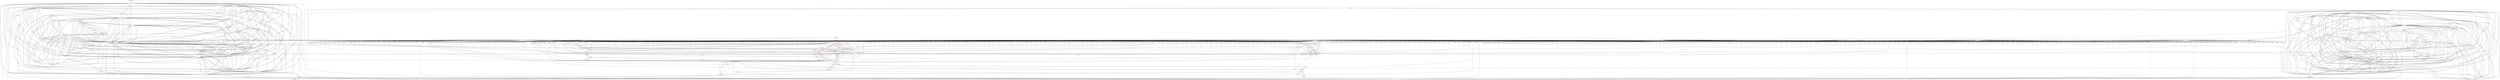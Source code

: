 graph {
	570 [label="(570) R35_T2" color=red]
	571 [label="(571) R52_T1"]
	569 [label="(569) T22_T1"]
	606 [label="(606) R35_T2_T"]
	571 [label="(571) R52_T1" color=red]
	574 [label="(574) D2"]
	575 [label="(575) C8"]
	570 [label="(570) R35_T2"]
	569 [label="(569) T22_T1"]
	572 [label="(572) R58_T1" color=red]
	573 [label="(573) R57_T1"]
	574 [label="(574) D2"]
	573 [label="(573) R57_T1" color=red]
	572 [label="(572) R58_T1"]
	574 [label="(574) D2"]
	574 [label="(574) D2" color=red]
	571 [label="(571) R52_T1"]
	575 [label="(575) C8"]
	572 [label="(572) R58_T1"]
	573 [label="(573) R57_T1"]
	615 [label="(615) R51_P1"]
	624 [label="(624) R50_P1"]
	575 [label="(575) C8" color=red]
	574 [label="(574) D2"]
	571 [label="(571) R52_T1"]
	576 [label="(576) R36_T2" color=red]
	198 [label="(198) J3"]
	197 [label="(197) J2"]
	581 [label="(581) T18_T2"]
	577 [label="(577) R37_T2" color=red]
	197 [label="(197) J2"]
	198 [label="(198) J3"]
	582 [label="(582) T19_T2"]
	578 [label="(578) R38_T2" color=red]
	209 [label="(209) U11"]
	583 [label="(583) T20_T2"]
	579 [label="(579) R39_T2" color=red]
	319 [label="(319) R104"]
	318 [label="(318) DS8"]
	584 [label="(584) T21_T2"]
	580 [label="(580) R40_T2" color=red]
	569 [label="(569) T22_T1"]
	582 [label="(582) T19_T2"]
	581 [label="(581) T18_T2"]
	584 [label="(584) T21_T2"]
	583 [label="(583) T20_T2"]
	581 [label="(581) T18_T2" color=red]
	569 [label="(569) T22_T1"]
	582 [label="(582) T19_T2"]
	580 [label="(580) R40_T2"]
	584 [label="(584) T21_T2"]
	583 [label="(583) T20_T2"]
	576 [label="(576) R36_T2"]
	582 [label="(582) T19_T2" color=red]
	569 [label="(569) T22_T1"]
	581 [label="(581) T18_T2"]
	580 [label="(580) R40_T2"]
	584 [label="(584) T21_T2"]
	583 [label="(583) T20_T2"]
	577 [label="(577) R37_T2"]
	583 [label="(583) T20_T2" color=red]
	569 [label="(569) T22_T1"]
	582 [label="(582) T19_T2"]
	581 [label="(581) T18_T2"]
	580 [label="(580) R40_T2"]
	584 [label="(584) T21_T2"]
	578 [label="(578) R38_T2"]
	584 [label="(584) T21_T2" color=red]
	569 [label="(569) T22_T1"]
	582 [label="(582) T19_T2"]
	581 [label="(581) T18_T2"]
	580 [label="(580) R40_T2"]
	583 [label="(583) T20_T2"]
	579 [label="(579) R39_T2"]
	585 [label="(585) T10_T1" color=red]
	593 [label="(593) R23_T1"]
	601 [label="(601) R31_T1"]
	594 [label="(594) R27_T1"]
	586 [label="(586) T11_T1" color=red]
	598 [label="(598) R24_T1"]
	602 [label="(602) R32_T1"]
	595 [label="(595) R28_T1"]
	587 [label="(587) T12_T1" color=red]
	603 [label="(603) R33_T1"]
	596 [label="(596) R29_T1"]
	597 [label="(597) R25_T1"]
	588 [label="(588) T13_T1" color=red]
	600 [label="(600) R30_T1"]
	604 [label="(604) R34_T1"]
	599 [label="(599) R26_T1"]
	589 [label="(589) T14_T1" color=red]
	591 [label="(591) T16_T1"]
	590 [label="(590) T15_T1"]
	605 [label="(605) R35_T1"]
	592 [label="(592) T17_T1"]
	606 [label="(606) R35_T2_T"]
	601 [label="(601) R31_T1"]
	590 [label="(590) T15_T1" color=red]
	591 [label="(591) T16_T1"]
	605 [label="(605) R35_T1"]
	589 [label="(589) T14_T1"]
	592 [label="(592) T17_T1"]
	606 [label="(606) R35_T2_T"]
	602 [label="(602) R32_T1"]
	591 [label="(591) T16_T1" color=red]
	590 [label="(590) T15_T1"]
	605 [label="(605) R35_T1"]
	589 [label="(589) T14_T1"]
	592 [label="(592) T17_T1"]
	606 [label="(606) R35_T2_T"]
	603 [label="(603) R33_T1"]
	592 [label="(592) T17_T1" color=red]
	591 [label="(591) T16_T1"]
	590 [label="(590) T15_T1"]
	605 [label="(605) R35_T1"]
	589 [label="(589) T14_T1"]
	606 [label="(606) R35_T2_T"]
	604 [label="(604) R34_T1"]
	593 [label="(593) R23_T1" color=red]
	209 [label="(209) U11"]
	197 [label="(197) J2"]
	585 [label="(585) T10_T1"]
	594 [label="(594) R27_T1" color=red]
	585 [label="(585) T10_T1"]
	601 [label="(601) R31_T1"]
	595 [label="(595) R28_T1" color=red]
	602 [label="(602) R32_T1"]
	586 [label="(586) T11_T1"]
	596 [label="(596) R29_T1" color=red]
	603 [label="(603) R33_T1"]
	587 [label="(587) T12_T1"]
	597 [label="(597) R25_T1" color=red]
	307 [label="(307) U31"]
	305 [label="(305) J12"]
	587 [label="(587) T12_T1"]
	598 [label="(598) R24_T1" color=red]
	12 [label="(12) U1"]
	246 [label="(246) J5"]
	586 [label="(586) T11_T1"]
	599 [label="(599) R26_T1" color=red]
	327 [label="(327) R111"]
	308 [label="(308) U28"]
	588 [label="(588) T13_T1"]
	600 [label="(600) R30_T1" color=red]
	604 [label="(604) R34_T1"]
	588 [label="(588) T13_T1"]
	601 [label="(601) R31_T1" color=red]
	585 [label="(585) T10_T1"]
	594 [label="(594) R27_T1"]
	589 [label="(589) T14_T1"]
	602 [label="(602) R32_T1" color=red]
	590 [label="(590) T15_T1"]
	595 [label="(595) R28_T1"]
	586 [label="(586) T11_T1"]
	603 [label="(603) R33_T1" color=red]
	591 [label="(591) T16_T1"]
	596 [label="(596) R29_T1"]
	587 [label="(587) T12_T1"]
	604 [label="(604) R34_T1" color=red]
	592 [label="(592) T17_T1"]
	600 [label="(600) R30_T1"]
	588 [label="(588) T13_T1"]
	605 [label="(605) R35_T1" color=red]
	591 [label="(591) T16_T1"]
	590 [label="(590) T15_T1"]
	589 [label="(589) T14_T1"]
	592 [label="(592) T17_T1"]
	606 [label="(606) R35_T2_T"]
	606 [label="(606) R35_T2_T" color=red]
	591 [label="(591) T16_T1"]
	590 [label="(590) T15_T1"]
	605 [label="(605) R35_T1"]
	589 [label="(589) T14_T1"]
	592 [label="(592) T17_T1"]
	570 [label="(570) R35_T2"]
	607 [label="(607) T23_P1" color=red]
	617 [label="(617) R48_P1"]
	620 [label="(620) R43_P1"]
	608 [label="(608) T24_P1"]
	613 [label="(613) R44_P1"]
	608 [label="(608) T24_P1" color=red]
	614 [label="(614) R46_P1"]
	607 [label="(607) T23_P1"]
	609 [label="(609) T27_P1" color=red]
	615 [label="(615) R51_P1"]
	610 [label="(610) T28_P1"]
	618 [label="(618) R53_P1"]
	621 [label="(621) R49_P1"]
	610 [label="(610) T28_P1" color=red]
	616 [label="(616) R52_P1"]
	609 [label="(609) T27_P1"]
	611 [label="(611) T25_P1" color=red]
	612 [label="(612) T29_P1"]
	617 [label="(617) R48_P1"]
	619 [label="(619) R45_P1"]
	248 [label="(248) J6"]
	612 [label="(612) T29_P1" color=red]
	611 [label="(611) T25_P1"]
	618 [label="(618) R53_P1"]
	613 [label="(613) R44_P1" color=red]
	12 [label="(12) U1"]
	241 [label="(241) U17"]
	246 [label="(246) J5"]
	607 [label="(607) T23_P1"]
	614 [label="(614) R46_P1" color=red]
	622 [label="(622) T26_P1"]
	623 [label="(623) R47_P1"]
	608 [label="(608) T24_P1"]
	615 [label="(615) R51_P1" color=red]
	609 [label="(609) T27_P1"]
	624 [label="(624) R50_P1"]
	574 [label="(574) D2"]
	616 [label="(616) R52_P1" color=red]
	12 [label="(12) U1"]
	246 [label="(246) J5"]
	610 [label="(610) T28_P1"]
	617 [label="(617) R48_P1" color=red]
	611 [label="(611) T25_P1"]
	607 [label="(607) T23_P1"]
	620 [label="(620) R43_P1"]
	618 [label="(618) R53_P1" color=red]
	612 [label="(612) T29_P1"]
	609 [label="(609) T27_P1"]
	621 [label="(621) R49_P1"]
	619 [label="(619) R45_P1" color=red]
	611 [label="(611) T25_P1"]
	248 [label="(248) J6"]
	620 [label="(620) R43_P1" color=red]
	617 [label="(617) R48_P1"]
	607 [label="(607) T23_P1"]
	621 [label="(621) R49_P1" color=red]
	609 [label="(609) T27_P1"]
	618 [label="(618) R53_P1"]
	622 [label="(622) T26_P1" color=red]
	624 [label="(624) R50_P1"]
	614 [label="(614) R46_P1"]
	623 [label="(623) R47_P1"]
	623 [label="(623) R47_P1" color=red]
	622 [label="(622) T26_P1"]
	614 [label="(614) R46_P1"]
	624 [label="(624) R50_P1" color=red]
	622 [label="(622) T26_P1"]
	615 [label="(615) R51_P1"]
	574 [label="(574) D2"]
	625 [label="(625) T22_T1_2" color=red]
	639 [label="(639) T20_T2_2"]
	637 [label="(637) T18_T2_2"]
	638 [label="(638) T19_T2_2"]
	640 [label="(640) T21_T2_2"]
	629 [label="(629) R57_T1_2"]
	630 [label="(630) D2_2"]
	642 [label="(642) T11_T1_2"]
	647 [label="(647) T16_T1_2"]
	648 [label="(648) T17_T1_2"]
	641 [label="(641) T10_T1_2"]
	643 [label="(643) T12_T1_2"]
	644 [label="(644) T13_T1_2"]
	645 [label="(645) T14_T1_2"]
	646 [label="(646) T15_T1_2"]
	631 [label="(631) C8_2"]
	662 [label="(662) R40_T2_T_2"]
	627 [label="(627) R52_T1_2"]
	626 [label="(626) R35_T2_2"]
	626 [label="(626) R35_T2_2" color=red]
	647 [label="(647) T16_T1_2"]
	646 [label="(646) T15_T1_2"]
	661 [label="(661) R35_T1_2"]
	645 [label="(645) T14_T1_2"]
	648 [label="(648) T17_T1_2"]
	627 [label="(627) R52_T1_2"]
	625 [label="(625) T22_T1_2"]
	627 [label="(627) R52_T1_2" color=red]
	630 [label="(630) D2_2"]
	631 [label="(631) C8_2"]
	626 [label="(626) R35_T2_2"]
	625 [label="(625) T22_T1_2"]
	628 [label="(628) R58_T1_2" color=red]
	629 [label="(629) R57_T1_2"]
	630 [label="(630) D2_2"]
	652 [label="(652) R29_T1_2"]
	661 [label="(661) R35_T1_2"]
	636 [label="(636) R40_T2_2"]
	656 [label="(656) R30_T1_2"]
	650 [label="(650) R27_T1_2"]
	651 [label="(651) R28_T1_2"]
	629 [label="(629) R57_T1_2" color=red]
	639 [label="(639) T20_T2_2"]
	637 [label="(637) T18_T2_2"]
	638 [label="(638) T19_T2_2"]
	640 [label="(640) T21_T2_2"]
	625 [label="(625) T22_T1_2"]
	630 [label="(630) D2_2"]
	642 [label="(642) T11_T1_2"]
	647 [label="(647) T16_T1_2"]
	648 [label="(648) T17_T1_2"]
	641 [label="(641) T10_T1_2"]
	643 [label="(643) T12_T1_2"]
	644 [label="(644) T13_T1_2"]
	645 [label="(645) T14_T1_2"]
	646 [label="(646) T15_T1_2"]
	631 [label="(631) C8_2"]
	628 [label="(628) R58_T1_2"]
	630 [label="(630) D2_2" color=red]
	639 [label="(639) T20_T2_2"]
	637 [label="(637) T18_T2_2"]
	638 [label="(638) T19_T2_2"]
	640 [label="(640) T21_T2_2"]
	629 [label="(629) R57_T1_2"]
	625 [label="(625) T22_T1_2"]
	642 [label="(642) T11_T1_2"]
	647 [label="(647) T16_T1_2"]
	648 [label="(648) T17_T1_2"]
	641 [label="(641) T10_T1_2"]
	643 [label="(643) T12_T1_2"]
	644 [label="(644) T13_T1_2"]
	645 [label="(645) T14_T1_2"]
	646 [label="(646) T15_T1_2"]
	631 [label="(631) C8_2"]
	627 [label="(627) R52_T1_2"]
	628 [label="(628) R58_T1_2"]
	652 [label="(652) R29_T1_2"]
	661 [label="(661) R35_T1_2"]
	636 [label="(636) R40_T2_2"]
	656 [label="(656) R30_T1_2"]
	650 [label="(650) R27_T1_2"]
	651 [label="(651) R28_T1_2"]
	671 [label="(671) R51_P1_2"]
	680 [label="(680) R50_P1_2"]
	631 [label="(631) C8_2" color=red]
	639 [label="(639) T20_T2_2"]
	637 [label="(637) T18_T2_2"]
	638 [label="(638) T19_T2_2"]
	640 [label="(640) T21_T2_2"]
	629 [label="(629) R57_T1_2"]
	625 [label="(625) T22_T1_2"]
	630 [label="(630) D2_2"]
	642 [label="(642) T11_T1_2"]
	647 [label="(647) T16_T1_2"]
	648 [label="(648) T17_T1_2"]
	641 [label="(641) T10_T1_2"]
	643 [label="(643) T12_T1_2"]
	644 [label="(644) T13_T1_2"]
	645 [label="(645) T14_T1_2"]
	646 [label="(646) T15_T1_2"]
	627 [label="(627) R52_T1_2"]
	632 [label="(632) R36_T2_2" color=red]
	246 [label="(246) J5"]
	12 [label="(12) U1"]
	637 [label="(637) T18_T2_2"]
	633 [label="(633) R37_T2_2" color=red]
	364 [label="(364) U36"]
	12 [label="(12) U1"]
	638 [label="(638) T19_T2_2"]
	634 [label="(634) R38_T2_2" color=red]
	246 [label="(246) J5"]
	12 [label="(12) U1"]
	639 [label="(639) T20_T2_2"]
	635 [label="(635) R39_T2_2" color=red]
	12 [label="(12) U1"]
	246 [label="(246) J5"]
	640 [label="(640) T21_T2_2"]
	636 [label="(636) R40_T2_2" color=red]
	652 [label="(652) R29_T1_2"]
	661 [label="(661) R35_T1_2"]
	656 [label="(656) R30_T1_2"]
	630 [label="(630) D2_2"]
	628 [label="(628) R58_T1_2"]
	650 [label="(650) R27_T1_2"]
	651 [label="(651) R28_T1_2"]
	662 [label="(662) R40_T2_T_2"]
	637 [label="(637) T18_T2_2" color=red]
	639 [label="(639) T20_T2_2"]
	638 [label="(638) T19_T2_2"]
	640 [label="(640) T21_T2_2"]
	629 [label="(629) R57_T1_2"]
	625 [label="(625) T22_T1_2"]
	630 [label="(630) D2_2"]
	642 [label="(642) T11_T1_2"]
	647 [label="(647) T16_T1_2"]
	648 [label="(648) T17_T1_2"]
	641 [label="(641) T10_T1_2"]
	643 [label="(643) T12_T1_2"]
	644 [label="(644) T13_T1_2"]
	645 [label="(645) T14_T1_2"]
	646 [label="(646) T15_T1_2"]
	631 [label="(631) C8_2"]
	662 [label="(662) R40_T2_T_2"]
	632 [label="(632) R36_T2_2"]
	638 [label="(638) T19_T2_2" color=red]
	639 [label="(639) T20_T2_2"]
	637 [label="(637) T18_T2_2"]
	640 [label="(640) T21_T2_2"]
	629 [label="(629) R57_T1_2"]
	625 [label="(625) T22_T1_2"]
	630 [label="(630) D2_2"]
	642 [label="(642) T11_T1_2"]
	647 [label="(647) T16_T1_2"]
	648 [label="(648) T17_T1_2"]
	641 [label="(641) T10_T1_2"]
	643 [label="(643) T12_T1_2"]
	644 [label="(644) T13_T1_2"]
	645 [label="(645) T14_T1_2"]
	646 [label="(646) T15_T1_2"]
	631 [label="(631) C8_2"]
	662 [label="(662) R40_T2_T_2"]
	633 [label="(633) R37_T2_2"]
	639 [label="(639) T20_T2_2" color=red]
	637 [label="(637) T18_T2_2"]
	638 [label="(638) T19_T2_2"]
	640 [label="(640) T21_T2_2"]
	629 [label="(629) R57_T1_2"]
	625 [label="(625) T22_T1_2"]
	630 [label="(630) D2_2"]
	642 [label="(642) T11_T1_2"]
	647 [label="(647) T16_T1_2"]
	648 [label="(648) T17_T1_2"]
	641 [label="(641) T10_T1_2"]
	643 [label="(643) T12_T1_2"]
	644 [label="(644) T13_T1_2"]
	645 [label="(645) T14_T1_2"]
	646 [label="(646) T15_T1_2"]
	631 [label="(631) C8_2"]
	662 [label="(662) R40_T2_T_2"]
	634 [label="(634) R38_T2_2"]
	640 [label="(640) T21_T2_2" color=red]
	639 [label="(639) T20_T2_2"]
	637 [label="(637) T18_T2_2"]
	638 [label="(638) T19_T2_2"]
	629 [label="(629) R57_T1_2"]
	625 [label="(625) T22_T1_2"]
	630 [label="(630) D2_2"]
	642 [label="(642) T11_T1_2"]
	647 [label="(647) T16_T1_2"]
	648 [label="(648) T17_T1_2"]
	641 [label="(641) T10_T1_2"]
	643 [label="(643) T12_T1_2"]
	644 [label="(644) T13_T1_2"]
	645 [label="(645) T14_T1_2"]
	646 [label="(646) T15_T1_2"]
	631 [label="(631) C8_2"]
	662 [label="(662) R40_T2_T_2"]
	635 [label="(635) R39_T2_2"]
	641 [label="(641) T10_T1_2" color=red]
	639 [label="(639) T20_T2_2"]
	637 [label="(637) T18_T2_2"]
	638 [label="(638) T19_T2_2"]
	640 [label="(640) T21_T2_2"]
	629 [label="(629) R57_T1_2"]
	625 [label="(625) T22_T1_2"]
	630 [label="(630) D2_2"]
	642 [label="(642) T11_T1_2"]
	647 [label="(647) T16_T1_2"]
	648 [label="(648) T17_T1_2"]
	643 [label="(643) T12_T1_2"]
	644 [label="(644) T13_T1_2"]
	645 [label="(645) T14_T1_2"]
	646 [label="(646) T15_T1_2"]
	631 [label="(631) C8_2"]
	649 [label="(649) R23_T1_2"]
	657 [label="(657) R31_T1_2"]
	650 [label="(650) R27_T1_2"]
	642 [label="(642) T11_T1_2" color=red]
	639 [label="(639) T20_T2_2"]
	637 [label="(637) T18_T2_2"]
	638 [label="(638) T19_T2_2"]
	640 [label="(640) T21_T2_2"]
	629 [label="(629) R57_T1_2"]
	625 [label="(625) T22_T1_2"]
	630 [label="(630) D2_2"]
	647 [label="(647) T16_T1_2"]
	648 [label="(648) T17_T1_2"]
	641 [label="(641) T10_T1_2"]
	643 [label="(643) T12_T1_2"]
	644 [label="(644) T13_T1_2"]
	645 [label="(645) T14_T1_2"]
	646 [label="(646) T15_T1_2"]
	631 [label="(631) C8_2"]
	654 [label="(654) R24_T1_2"]
	658 [label="(658) R32_T1_2"]
	651 [label="(651) R28_T1_2"]
	643 [label="(643) T12_T1_2" color=red]
	639 [label="(639) T20_T2_2"]
	637 [label="(637) T18_T2_2"]
	638 [label="(638) T19_T2_2"]
	640 [label="(640) T21_T2_2"]
	629 [label="(629) R57_T1_2"]
	625 [label="(625) T22_T1_2"]
	630 [label="(630) D2_2"]
	642 [label="(642) T11_T1_2"]
	647 [label="(647) T16_T1_2"]
	648 [label="(648) T17_T1_2"]
	641 [label="(641) T10_T1_2"]
	644 [label="(644) T13_T1_2"]
	645 [label="(645) T14_T1_2"]
	646 [label="(646) T15_T1_2"]
	631 [label="(631) C8_2"]
	659 [label="(659) R33_T1_2"]
	652 [label="(652) R29_T1_2"]
	653 [label="(653) R25_T1_2"]
	644 [label="(644) T13_T1_2" color=red]
	639 [label="(639) T20_T2_2"]
	637 [label="(637) T18_T2_2"]
	638 [label="(638) T19_T2_2"]
	640 [label="(640) T21_T2_2"]
	629 [label="(629) R57_T1_2"]
	625 [label="(625) T22_T1_2"]
	630 [label="(630) D2_2"]
	642 [label="(642) T11_T1_2"]
	647 [label="(647) T16_T1_2"]
	648 [label="(648) T17_T1_2"]
	641 [label="(641) T10_T1_2"]
	643 [label="(643) T12_T1_2"]
	645 [label="(645) T14_T1_2"]
	646 [label="(646) T15_T1_2"]
	631 [label="(631) C8_2"]
	656 [label="(656) R30_T1_2"]
	660 [label="(660) R34_T1_2"]
	655 [label="(655) R26_T1_2"]
	645 [label="(645) T14_T1_2" color=red]
	639 [label="(639) T20_T2_2"]
	637 [label="(637) T18_T2_2"]
	638 [label="(638) T19_T2_2"]
	640 [label="(640) T21_T2_2"]
	629 [label="(629) R57_T1_2"]
	625 [label="(625) T22_T1_2"]
	630 [label="(630) D2_2"]
	642 [label="(642) T11_T1_2"]
	647 [label="(647) T16_T1_2"]
	648 [label="(648) T17_T1_2"]
	641 [label="(641) T10_T1_2"]
	643 [label="(643) T12_T1_2"]
	644 [label="(644) T13_T1_2"]
	646 [label="(646) T15_T1_2"]
	631 [label="(631) C8_2"]
	661 [label="(661) R35_T1_2"]
	626 [label="(626) R35_T2_2"]
	657 [label="(657) R31_T1_2"]
	646 [label="(646) T15_T1_2" color=red]
	639 [label="(639) T20_T2_2"]
	637 [label="(637) T18_T2_2"]
	638 [label="(638) T19_T2_2"]
	640 [label="(640) T21_T2_2"]
	629 [label="(629) R57_T1_2"]
	625 [label="(625) T22_T1_2"]
	630 [label="(630) D2_2"]
	642 [label="(642) T11_T1_2"]
	647 [label="(647) T16_T1_2"]
	648 [label="(648) T17_T1_2"]
	641 [label="(641) T10_T1_2"]
	643 [label="(643) T12_T1_2"]
	644 [label="(644) T13_T1_2"]
	645 [label="(645) T14_T1_2"]
	631 [label="(631) C8_2"]
	661 [label="(661) R35_T1_2"]
	626 [label="(626) R35_T2_2"]
	658 [label="(658) R32_T1_2"]
	647 [label="(647) T16_T1_2" color=red]
	639 [label="(639) T20_T2_2"]
	637 [label="(637) T18_T2_2"]
	638 [label="(638) T19_T2_2"]
	640 [label="(640) T21_T2_2"]
	629 [label="(629) R57_T1_2"]
	625 [label="(625) T22_T1_2"]
	630 [label="(630) D2_2"]
	642 [label="(642) T11_T1_2"]
	648 [label="(648) T17_T1_2"]
	641 [label="(641) T10_T1_2"]
	643 [label="(643) T12_T1_2"]
	644 [label="(644) T13_T1_2"]
	645 [label="(645) T14_T1_2"]
	646 [label="(646) T15_T1_2"]
	631 [label="(631) C8_2"]
	661 [label="(661) R35_T1_2"]
	626 [label="(626) R35_T2_2"]
	659 [label="(659) R33_T1_2"]
	648 [label="(648) T17_T1_2" color=red]
	639 [label="(639) T20_T2_2"]
	637 [label="(637) T18_T2_2"]
	638 [label="(638) T19_T2_2"]
	640 [label="(640) T21_T2_2"]
	629 [label="(629) R57_T1_2"]
	625 [label="(625) T22_T1_2"]
	630 [label="(630) D2_2"]
	642 [label="(642) T11_T1_2"]
	647 [label="(647) T16_T1_2"]
	641 [label="(641) T10_T1_2"]
	643 [label="(643) T12_T1_2"]
	644 [label="(644) T13_T1_2"]
	645 [label="(645) T14_T1_2"]
	646 [label="(646) T15_T1_2"]
	631 [label="(631) C8_2"]
	661 [label="(661) R35_T1_2"]
	626 [label="(626) R35_T2_2"]
	660 [label="(660) R34_T1_2"]
	649 [label="(649) R23_T1_2" color=red]
	12 [label="(12) U1"]
	246 [label="(246) J5"]
	641 [label="(641) T10_T1_2"]
	650 [label="(650) R27_T1_2" color=red]
	652 [label="(652) R29_T1_2"]
	661 [label="(661) R35_T1_2"]
	636 [label="(636) R40_T2_2"]
	656 [label="(656) R30_T1_2"]
	630 [label="(630) D2_2"]
	628 [label="(628) R58_T1_2"]
	651 [label="(651) R28_T1_2"]
	641 [label="(641) T10_T1_2"]
	657 [label="(657) R31_T1_2"]
	651 [label="(651) R28_T1_2" color=red]
	652 [label="(652) R29_T1_2"]
	661 [label="(661) R35_T1_2"]
	636 [label="(636) R40_T2_2"]
	656 [label="(656) R30_T1_2"]
	630 [label="(630) D2_2"]
	628 [label="(628) R58_T1_2"]
	650 [label="(650) R27_T1_2"]
	658 [label="(658) R32_T1_2"]
	642 [label="(642) T11_T1_2"]
	652 [label="(652) R29_T1_2" color=red]
	661 [label="(661) R35_T1_2"]
	636 [label="(636) R40_T2_2"]
	656 [label="(656) R30_T1_2"]
	630 [label="(630) D2_2"]
	628 [label="(628) R58_T1_2"]
	650 [label="(650) R27_T1_2"]
	651 [label="(651) R28_T1_2"]
	659 [label="(659) R33_T1_2"]
	643 [label="(643) T12_T1_2"]
	653 [label="(653) R25_T1_2" color=red]
	241 [label="(241) U17"]
	643 [label="(643) T12_T1_2"]
	654 [label="(654) R24_T1_2" color=red]
	27 [label="(27) R13"]
	111 [label="(111) U4"]
	23 [label="(23) R9"]
	26 [label="(26) R12"]
	24 [label="(24) R10"]
	40 [label="(40) R20"]
	25 [label="(25) R11"]
	39 [label="(39) R19"]
	20 [label="(20) R6"]
	18 [label="(18) R4"]
	16 [label="(16) R3"]
	17 [label="(17) R17"]
	32 [label="(32) R24"]
	31 [label="(31) R23"]
	30 [label="(30) R16"]
	21 [label="(21) R7"]
	29 [label="(29) R15"]
	33 [label="(33) R21"]
	191 [label="(191) C70"]
	19 [label="(19) R5"]
	65 [label="(65) C56"]
	63 [label="(63) C55"]
	28 [label="(28) R14"]
	22 [label="(22) R8"]
	38 [label="(38) R18"]
	36 [label="(36) R22"]
	35 [label="(35) R26"]
	34 [label="(34) R25"]
	62 [label="(62) C60"]
	61 [label="(61) C59"]
	106 [label="(106) C58"]
	99 [label="(99) C61"]
	100 [label="(100) C62"]
	105 [label="(105) C57"]
	642 [label="(642) T11_T1_2"]
	655 [label="(655) R26_T1_2" color=red]
	12 [label="(12) U1"]
	644 [label="(644) T13_T1_2"]
	656 [label="(656) R30_T1_2" color=red]
	652 [label="(652) R29_T1_2"]
	661 [label="(661) R35_T1_2"]
	636 [label="(636) R40_T2_2"]
	630 [label="(630) D2_2"]
	628 [label="(628) R58_T1_2"]
	650 [label="(650) R27_T1_2"]
	651 [label="(651) R28_T1_2"]
	660 [label="(660) R34_T1_2"]
	644 [label="(644) T13_T1_2"]
	657 [label="(657) R31_T1_2" color=red]
	641 [label="(641) T10_T1_2"]
	650 [label="(650) R27_T1_2"]
	645 [label="(645) T14_T1_2"]
	658 [label="(658) R32_T1_2" color=red]
	646 [label="(646) T15_T1_2"]
	651 [label="(651) R28_T1_2"]
	642 [label="(642) T11_T1_2"]
	659 [label="(659) R33_T1_2" color=red]
	647 [label="(647) T16_T1_2"]
	652 [label="(652) R29_T1_2"]
	643 [label="(643) T12_T1_2"]
	660 [label="(660) R34_T1_2" color=red]
	648 [label="(648) T17_T1_2"]
	656 [label="(656) R30_T1_2"]
	644 [label="(644) T13_T1_2"]
	661 [label="(661) R35_T1_2" color=red]
	652 [label="(652) R29_T1_2"]
	636 [label="(636) R40_T2_2"]
	656 [label="(656) R30_T1_2"]
	630 [label="(630) D2_2"]
	628 [label="(628) R58_T1_2"]
	650 [label="(650) R27_T1_2"]
	651 [label="(651) R28_T1_2"]
	647 [label="(647) T16_T1_2"]
	646 [label="(646) T15_T1_2"]
	645 [label="(645) T14_T1_2"]
	648 [label="(648) T17_T1_2"]
	626 [label="(626) R35_T2_2"]
	662 [label="(662) R40_T2_T_2" color=red]
	625 [label="(625) T22_T1_2"]
	638 [label="(638) T19_T2_2"]
	637 [label="(637) T18_T2_2"]
	640 [label="(640) T21_T2_2"]
	639 [label="(639) T20_T2_2"]
	636 [label="(636) R40_T2_2"]
	663 [label="(663) T23_P1_2" color=red]
	673 [label="(673) R48_P1_2"]
	676 [label="(676) R43_P1_2"]
	664 [label="(664) T24_P1_2"]
	669 [label="(669) R44_P1_2"]
	664 [label="(664) T24_P1_2" color=red]
	678 [label="(678) T26_P1_2"]
	668 [label="(668) T29_P1_2"]
	666 [label="(666) T28_P1_2"]
	670 [label="(670) R46_P1_2"]
	663 [label="(663) T23_P1_2"]
	665 [label="(665) T27_P1_2" color=red]
	671 [label="(671) R51_P1_2"]
	666 [label="(666) T28_P1_2"]
	674 [label="(674) R53_P1_2"]
	677 [label="(677) R49_P1_2"]
	666 [label="(666) T28_P1_2" color=red]
	678 [label="(678) T26_P1_2"]
	664 [label="(664) T24_P1_2"]
	668 [label="(668) T29_P1_2"]
	672 [label="(672) R52_P1_2"]
	665 [label="(665) T27_P1_2"]
	667 [label="(667) T25_P1_2" color=red]
	668 [label="(668) T29_P1_2"]
	673 [label="(673) R48_P1_2"]
	675 [label="(675) R45_P1_2"]
	198 [label="(198) J3"]
	668 [label="(668) T29_P1_2" color=red]
	678 [label="(678) T26_P1_2"]
	664 [label="(664) T24_P1_2"]
	666 [label="(666) T28_P1_2"]
	667 [label="(667) T25_P1_2"]
	674 [label="(674) R53_P1_2"]
	669 [label="(669) R44_P1_2" color=red]
	197 [label="(197) J2"]
	663 [label="(663) T23_P1_2"]
	670 [label="(670) R46_P1_2" color=red]
	678 [label="(678) T26_P1_2"]
	679 [label="(679) R47_P1_2"]
	664 [label="(664) T24_P1_2"]
	671 [label="(671) R51_P1_2" color=red]
	665 [label="(665) T27_P1_2"]
	680 [label="(680) R50_P1_2"]
	630 [label="(630) D2_2"]
	672 [label="(672) R52_P1_2" color=red]
	488 [label="(488) U41"]
	506 [label="(506) R136"]
	666 [label="(666) T28_P1_2"]
	673 [label="(673) R48_P1_2" color=red]
	667 [label="(667) T25_P1_2"]
	663 [label="(663) T23_P1_2"]
	676 [label="(676) R43_P1_2"]
	674 [label="(674) R53_P1_2" color=red]
	668 [label="(668) T29_P1_2"]
	665 [label="(665) T27_P1_2"]
	677 [label="(677) R49_P1_2"]
	675 [label="(675) R45_P1_2" color=red]
	679 [label="(679) R47_P1_2"]
	676 [label="(676) R43_P1_2"]
	677 [label="(677) R49_P1_2"]
	667 [label="(667) T25_P1_2"]
	198 [label="(198) J3"]
	676 [label="(676) R43_P1_2" color=red]
	673 [label="(673) R48_P1_2"]
	663 [label="(663) T23_P1_2"]
	679 [label="(679) R47_P1_2"]
	675 [label="(675) R45_P1_2"]
	677 [label="(677) R49_P1_2"]
	677 [label="(677) R49_P1_2" color=red]
	679 [label="(679) R47_P1_2"]
	675 [label="(675) R45_P1_2"]
	676 [label="(676) R43_P1_2"]
	665 [label="(665) T27_P1_2"]
	674 [label="(674) R53_P1_2"]
	678 [label="(678) T26_P1_2" color=red]
	680 [label="(680) R50_P1_2"]
	664 [label="(664) T24_P1_2"]
	668 [label="(668) T29_P1_2"]
	666 [label="(666) T28_P1_2"]
	670 [label="(670) R46_P1_2"]
	679 [label="(679) R47_P1_2"]
	679 [label="(679) R47_P1_2" color=red]
	675 [label="(675) R45_P1_2"]
	676 [label="(676) R43_P1_2"]
	677 [label="(677) R49_P1_2"]
	678 [label="(678) T26_P1_2"]
	670 [label="(670) R46_P1_2"]
	680 [label="(680) R50_P1_2" color=red]
	678 [label="(678) T26_P1_2"]
	671 [label="(671) R51_P1_2"]
	630 [label="(630) D2_2"]
	681 [label="(681) T22_T1_3" color=red]
	695 [label="(695) T20_T2_3"]
	693 [label="(693) T18_T2_3"]
	694 [label="(694) T19_T2_3"]
	696 [label="(696) T21_T2_3"]
	685 [label="(685) R57_T1_3"]
	686 [label="(686) D2_3"]
	698 [label="(698) T11_T1_3"]
	703 [label="(703) T16_T1_3"]
	704 [label="(704) T17_T1_3"]
	697 [label="(697) T10_T1_3"]
	699 [label="(699) T12_T1_3"]
	700 [label="(700) T13_T1_3"]
	701 [label="(701) T14_T1_3"]
	702 [label="(702) T15_T1_3"]
	687 [label="(687) C8_3"]
	692 [label="(692) R40_T2_3"]
	683 [label="(683) R52_T1_3"]
	682 [label="(682) R35_T2_3"]
	682 [label="(682) R35_T2_3" color=red]
	703 [label="(703) T16_T1_3"]
	702 [label="(702) T15_T1_3"]
	717 [label="(717) R35_T1_3"]
	701 [label="(701) T14_T1_3"]
	704 [label="(704) T17_T1_3"]
	683 [label="(683) R52_T1_3"]
	681 [label="(681) T22_T1_3"]
	683 [label="(683) R52_T1_3" color=red]
	686 [label="(686) D2_3"]
	687 [label="(687) C8_3"]
	682 [label="(682) R35_T2_3"]
	681 [label="(681) T22_T1_3"]
	684 [label="(684) R58_T1_3" color=red]
	718 [label="(718) R57_T1_T_3"]
	686 [label="(686) D2_3"]
	708 [label="(708) R29_T1_3"]
	717 [label="(717) R35_T1_3"]
	692 [label="(692) R40_T2_3"]
	712 [label="(712) R30_T1_3"]
	706 [label="(706) R27_T1_3"]
	707 [label="(707) R28_T1_3"]
	685 [label="(685) R57_T1_3" color=red]
	695 [label="(695) T20_T2_3"]
	693 [label="(693) T18_T2_3"]
	694 [label="(694) T19_T2_3"]
	696 [label="(696) T21_T2_3"]
	681 [label="(681) T22_T1_3"]
	686 [label="(686) D2_3"]
	698 [label="(698) T11_T1_3"]
	703 [label="(703) T16_T1_3"]
	704 [label="(704) T17_T1_3"]
	697 [label="(697) T10_T1_3"]
	699 [label="(699) T12_T1_3"]
	700 [label="(700) T13_T1_3"]
	701 [label="(701) T14_T1_3"]
	702 [label="(702) T15_T1_3"]
	687 [label="(687) C8_3"]
	718 [label="(718) R57_T1_T_3"]
	686 [label="(686) D2_3" color=red]
	695 [label="(695) T20_T2_3"]
	693 [label="(693) T18_T2_3"]
	694 [label="(694) T19_T2_3"]
	696 [label="(696) T21_T2_3"]
	685 [label="(685) R57_T1_3"]
	681 [label="(681) T22_T1_3"]
	698 [label="(698) T11_T1_3"]
	703 [label="(703) T16_T1_3"]
	704 [label="(704) T17_T1_3"]
	697 [label="(697) T10_T1_3"]
	699 [label="(699) T12_T1_3"]
	700 [label="(700) T13_T1_3"]
	701 [label="(701) T14_T1_3"]
	702 [label="(702) T15_T1_3"]
	687 [label="(687) C8_3"]
	683 [label="(683) R52_T1_3"]
	684 [label="(684) R58_T1_3"]
	718 [label="(718) R57_T1_T_3"]
	708 [label="(708) R29_T1_3"]
	717 [label="(717) R35_T1_3"]
	692 [label="(692) R40_T2_3"]
	712 [label="(712) R30_T1_3"]
	706 [label="(706) R27_T1_3"]
	707 [label="(707) R28_T1_3"]
	727 [label="(727) R51_P1_3"]
	736 [label="(736) R50_P1_3"]
	687 [label="(687) C8_3" color=red]
	695 [label="(695) T20_T2_3"]
	693 [label="(693) T18_T2_3"]
	694 [label="(694) T19_T2_3"]
	696 [label="(696) T21_T2_3"]
	685 [label="(685) R57_T1_3"]
	681 [label="(681) T22_T1_3"]
	686 [label="(686) D2_3"]
	698 [label="(698) T11_T1_3"]
	703 [label="(703) T16_T1_3"]
	704 [label="(704) T17_T1_3"]
	697 [label="(697) T10_T1_3"]
	699 [label="(699) T12_T1_3"]
	700 [label="(700) T13_T1_3"]
	701 [label="(701) T14_T1_3"]
	702 [label="(702) T15_T1_3"]
	683 [label="(683) R52_T1_3"]
	688 [label="(688) R36_T2_3" color=red]
	234 [label="(234) U13"]
	235 [label="(235) R75"]
	219 [label="(219) J4"]
	693 [label="(693) T18_T2_3"]
	689 [label="(689) R37_T2_3" color=red]
	12 [label="(12) U1"]
	11 [label="(11) U3"]
	19 [label="(19) R5"]
	10 [label="(10) U2"]
	694 [label="(694) T19_T2_3"]
	690 [label="(690) R38_T2_3" color=red]
	514 [label="(514) R132"]
	494 [label="(494) U46"]
	695 [label="(695) T20_T2_3"]
	691 [label="(691) R39_T2_3" color=red]
	246 [label="(246) J5"]
	696 [label="(696) T21_T2_3"]
	692 [label="(692) R40_T2_3" color=red]
	708 [label="(708) R29_T1_3"]
	717 [label="(717) R35_T1_3"]
	712 [label="(712) R30_T1_3"]
	686 [label="(686) D2_3"]
	684 [label="(684) R58_T1_3"]
	706 [label="(706) R27_T1_3"]
	707 [label="(707) R28_T1_3"]
	681 [label="(681) T22_T1_3"]
	694 [label="(694) T19_T2_3"]
	693 [label="(693) T18_T2_3"]
	696 [label="(696) T21_T2_3"]
	695 [label="(695) T20_T2_3"]
	693 [label="(693) T18_T2_3" color=red]
	695 [label="(695) T20_T2_3"]
	694 [label="(694) T19_T2_3"]
	696 [label="(696) T21_T2_3"]
	685 [label="(685) R57_T1_3"]
	681 [label="(681) T22_T1_3"]
	686 [label="(686) D2_3"]
	698 [label="(698) T11_T1_3"]
	703 [label="(703) T16_T1_3"]
	704 [label="(704) T17_T1_3"]
	697 [label="(697) T10_T1_3"]
	699 [label="(699) T12_T1_3"]
	700 [label="(700) T13_T1_3"]
	701 [label="(701) T14_T1_3"]
	702 [label="(702) T15_T1_3"]
	687 [label="(687) C8_3"]
	692 [label="(692) R40_T2_3"]
	688 [label="(688) R36_T2_3"]
	694 [label="(694) T19_T2_3" color=red]
	695 [label="(695) T20_T2_3"]
	693 [label="(693) T18_T2_3"]
	696 [label="(696) T21_T2_3"]
	685 [label="(685) R57_T1_3"]
	681 [label="(681) T22_T1_3"]
	686 [label="(686) D2_3"]
	698 [label="(698) T11_T1_3"]
	703 [label="(703) T16_T1_3"]
	704 [label="(704) T17_T1_3"]
	697 [label="(697) T10_T1_3"]
	699 [label="(699) T12_T1_3"]
	700 [label="(700) T13_T1_3"]
	701 [label="(701) T14_T1_3"]
	702 [label="(702) T15_T1_3"]
	687 [label="(687) C8_3"]
	692 [label="(692) R40_T2_3"]
	689 [label="(689) R37_T2_3"]
	695 [label="(695) T20_T2_3" color=red]
	693 [label="(693) T18_T2_3"]
	694 [label="(694) T19_T2_3"]
	696 [label="(696) T21_T2_3"]
	685 [label="(685) R57_T1_3"]
	681 [label="(681) T22_T1_3"]
	686 [label="(686) D2_3"]
	698 [label="(698) T11_T1_3"]
	703 [label="(703) T16_T1_3"]
	704 [label="(704) T17_T1_3"]
	697 [label="(697) T10_T1_3"]
	699 [label="(699) T12_T1_3"]
	700 [label="(700) T13_T1_3"]
	701 [label="(701) T14_T1_3"]
	702 [label="(702) T15_T1_3"]
	687 [label="(687) C8_3"]
	692 [label="(692) R40_T2_3"]
	690 [label="(690) R38_T2_3"]
	696 [label="(696) T21_T2_3" color=red]
	695 [label="(695) T20_T2_3"]
	693 [label="(693) T18_T2_3"]
	694 [label="(694) T19_T2_3"]
	685 [label="(685) R57_T1_3"]
	681 [label="(681) T22_T1_3"]
	686 [label="(686) D2_3"]
	698 [label="(698) T11_T1_3"]
	703 [label="(703) T16_T1_3"]
	704 [label="(704) T17_T1_3"]
	697 [label="(697) T10_T1_3"]
	699 [label="(699) T12_T1_3"]
	700 [label="(700) T13_T1_3"]
	701 [label="(701) T14_T1_3"]
	702 [label="(702) T15_T1_3"]
	687 [label="(687) C8_3"]
	692 [label="(692) R40_T2_3"]
	691 [label="(691) R39_T2_3"]
	697 [label="(697) T10_T1_3" color=red]
	695 [label="(695) T20_T2_3"]
	693 [label="(693) T18_T2_3"]
	694 [label="(694) T19_T2_3"]
	696 [label="(696) T21_T2_3"]
	685 [label="(685) R57_T1_3"]
	681 [label="(681) T22_T1_3"]
	686 [label="(686) D2_3"]
	698 [label="(698) T11_T1_3"]
	703 [label="(703) T16_T1_3"]
	704 [label="(704) T17_T1_3"]
	699 [label="(699) T12_T1_3"]
	700 [label="(700) T13_T1_3"]
	701 [label="(701) T14_T1_3"]
	702 [label="(702) T15_T1_3"]
	687 [label="(687) C8_3"]
	705 [label="(705) R23_T1_3"]
	713 [label="(713) R31_T1_3"]
	706 [label="(706) R27_T1_3"]
	698 [label="(698) T11_T1_3" color=red]
	695 [label="(695) T20_T2_3"]
	693 [label="(693) T18_T2_3"]
	694 [label="(694) T19_T2_3"]
	696 [label="(696) T21_T2_3"]
	685 [label="(685) R57_T1_3"]
	681 [label="(681) T22_T1_3"]
	686 [label="(686) D2_3"]
	703 [label="(703) T16_T1_3"]
	704 [label="(704) T17_T1_3"]
	697 [label="(697) T10_T1_3"]
	699 [label="(699) T12_T1_3"]
	700 [label="(700) T13_T1_3"]
	701 [label="(701) T14_T1_3"]
	702 [label="(702) T15_T1_3"]
	687 [label="(687) C8_3"]
	710 [label="(710) R24_T1_3"]
	714 [label="(714) R32_T1_3"]
	707 [label="(707) R28_T1_3"]
	699 [label="(699) T12_T1_3" color=red]
	695 [label="(695) T20_T2_3"]
	693 [label="(693) T18_T2_3"]
	694 [label="(694) T19_T2_3"]
	696 [label="(696) T21_T2_3"]
	685 [label="(685) R57_T1_3"]
	681 [label="(681) T22_T1_3"]
	686 [label="(686) D2_3"]
	698 [label="(698) T11_T1_3"]
	703 [label="(703) T16_T1_3"]
	704 [label="(704) T17_T1_3"]
	697 [label="(697) T10_T1_3"]
	700 [label="(700) T13_T1_3"]
	701 [label="(701) T14_T1_3"]
	702 [label="(702) T15_T1_3"]
	687 [label="(687) C8_3"]
	715 [label="(715) R33_T1_3"]
	708 [label="(708) R29_T1_3"]
	709 [label="(709) R25_T1_3"]
	700 [label="(700) T13_T1_3" color=red]
	695 [label="(695) T20_T2_3"]
	693 [label="(693) T18_T2_3"]
	694 [label="(694) T19_T2_3"]
	696 [label="(696) T21_T2_3"]
	685 [label="(685) R57_T1_3"]
	681 [label="(681) T22_T1_3"]
	686 [label="(686) D2_3"]
	698 [label="(698) T11_T1_3"]
	703 [label="(703) T16_T1_3"]
	704 [label="(704) T17_T1_3"]
	697 [label="(697) T10_T1_3"]
	699 [label="(699) T12_T1_3"]
	701 [label="(701) T14_T1_3"]
	702 [label="(702) T15_T1_3"]
	687 [label="(687) C8_3"]
	712 [label="(712) R30_T1_3"]
	716 [label="(716) R34_T1_3"]
	711 [label="(711) R26_T1_3"]
	701 [label="(701) T14_T1_3" color=red]
	695 [label="(695) T20_T2_3"]
	693 [label="(693) T18_T2_3"]
	694 [label="(694) T19_T2_3"]
	696 [label="(696) T21_T2_3"]
	685 [label="(685) R57_T1_3"]
	681 [label="(681) T22_T1_3"]
	686 [label="(686) D2_3"]
	698 [label="(698) T11_T1_3"]
	703 [label="(703) T16_T1_3"]
	704 [label="(704) T17_T1_3"]
	697 [label="(697) T10_T1_3"]
	699 [label="(699) T12_T1_3"]
	700 [label="(700) T13_T1_3"]
	702 [label="(702) T15_T1_3"]
	687 [label="(687) C8_3"]
	717 [label="(717) R35_T1_3"]
	682 [label="(682) R35_T2_3"]
	713 [label="(713) R31_T1_3"]
	702 [label="(702) T15_T1_3" color=red]
	695 [label="(695) T20_T2_3"]
	693 [label="(693) T18_T2_3"]
	694 [label="(694) T19_T2_3"]
	696 [label="(696) T21_T2_3"]
	685 [label="(685) R57_T1_3"]
	681 [label="(681) T22_T1_3"]
	686 [label="(686) D2_3"]
	698 [label="(698) T11_T1_3"]
	703 [label="(703) T16_T1_3"]
	704 [label="(704) T17_T1_3"]
	697 [label="(697) T10_T1_3"]
	699 [label="(699) T12_T1_3"]
	700 [label="(700) T13_T1_3"]
	701 [label="(701) T14_T1_3"]
	687 [label="(687) C8_3"]
	717 [label="(717) R35_T1_3"]
	682 [label="(682) R35_T2_3"]
	714 [label="(714) R32_T1_3"]
	703 [label="(703) T16_T1_3" color=red]
	695 [label="(695) T20_T2_3"]
	693 [label="(693) T18_T2_3"]
	694 [label="(694) T19_T2_3"]
	696 [label="(696) T21_T2_3"]
	685 [label="(685) R57_T1_3"]
	681 [label="(681) T22_T1_3"]
	686 [label="(686) D2_3"]
	698 [label="(698) T11_T1_3"]
	704 [label="(704) T17_T1_3"]
	697 [label="(697) T10_T1_3"]
	699 [label="(699) T12_T1_3"]
	700 [label="(700) T13_T1_3"]
	701 [label="(701) T14_T1_3"]
	702 [label="(702) T15_T1_3"]
	687 [label="(687) C8_3"]
	717 [label="(717) R35_T1_3"]
	682 [label="(682) R35_T2_3"]
	715 [label="(715) R33_T1_3"]
	704 [label="(704) T17_T1_3" color=red]
	695 [label="(695) T20_T2_3"]
	693 [label="(693) T18_T2_3"]
	694 [label="(694) T19_T2_3"]
	696 [label="(696) T21_T2_3"]
	685 [label="(685) R57_T1_3"]
	681 [label="(681) T22_T1_3"]
	686 [label="(686) D2_3"]
	698 [label="(698) T11_T1_3"]
	703 [label="(703) T16_T1_3"]
	697 [label="(697) T10_T1_3"]
	699 [label="(699) T12_T1_3"]
	700 [label="(700) T13_T1_3"]
	701 [label="(701) T14_T1_3"]
	702 [label="(702) T15_T1_3"]
	687 [label="(687) C8_3"]
	717 [label="(717) R35_T1_3"]
	682 [label="(682) R35_T2_3"]
	716 [label="(716) R34_T1_3"]
	705 [label="(705) R23_T1_3" color=red]
	12 [label="(12) U1"]
	326 [label="(326) U26"]
	697 [label="(697) T10_T1_3"]
	706 [label="(706) R27_T1_3" color=red]
	708 [label="(708) R29_T1_3"]
	717 [label="(717) R35_T1_3"]
	692 [label="(692) R40_T2_3"]
	712 [label="(712) R30_T1_3"]
	686 [label="(686) D2_3"]
	684 [label="(684) R58_T1_3"]
	707 [label="(707) R28_T1_3"]
	697 [label="(697) T10_T1_3"]
	713 [label="(713) R31_T1_3"]
	707 [label="(707) R28_T1_3" color=red]
	708 [label="(708) R29_T1_3"]
	717 [label="(717) R35_T1_3"]
	692 [label="(692) R40_T2_3"]
	712 [label="(712) R30_T1_3"]
	686 [label="(686) D2_3"]
	684 [label="(684) R58_T1_3"]
	706 [label="(706) R27_T1_3"]
	714 [label="(714) R32_T1_3"]
	698 [label="(698) T11_T1_3"]
	708 [label="(708) R29_T1_3" color=red]
	717 [label="(717) R35_T1_3"]
	692 [label="(692) R40_T2_3"]
	712 [label="(712) R30_T1_3"]
	686 [label="(686) D2_3"]
	684 [label="(684) R58_T1_3"]
	706 [label="(706) R27_T1_3"]
	707 [label="(707) R28_T1_3"]
	715 [label="(715) R33_T1_3"]
	699 [label="(699) T12_T1_3"]
	709 [label="(709) R25_T1_3" color=red]
	209 [label="(209) U11"]
	12 [label="(12) U1"]
	699 [label="(699) T12_T1_3"]
	710 [label="(710) R24_T1_3" color=red]
	12 [label="(12) U1"]
	246 [label="(246) J5"]
	698 [label="(698) T11_T1_3"]
	711 [label="(711) R26_T1_3" color=red]
	299 [label="(299) F2"]
	700 [label="(700) T13_T1_3"]
	712 [label="(712) R30_T1_3" color=red]
	708 [label="(708) R29_T1_3"]
	717 [label="(717) R35_T1_3"]
	692 [label="(692) R40_T2_3"]
	686 [label="(686) D2_3"]
	684 [label="(684) R58_T1_3"]
	706 [label="(706) R27_T1_3"]
	707 [label="(707) R28_T1_3"]
	716 [label="(716) R34_T1_3"]
	700 [label="(700) T13_T1_3"]
	713 [label="(713) R31_T1_3" color=red]
	697 [label="(697) T10_T1_3"]
	706 [label="(706) R27_T1_3"]
	701 [label="(701) T14_T1_3"]
	714 [label="(714) R32_T1_3" color=red]
	702 [label="(702) T15_T1_3"]
	707 [label="(707) R28_T1_3"]
	698 [label="(698) T11_T1_3"]
	715 [label="(715) R33_T1_3" color=red]
	703 [label="(703) T16_T1_3"]
	708 [label="(708) R29_T1_3"]
	699 [label="(699) T12_T1_3"]
	716 [label="(716) R34_T1_3" color=red]
	704 [label="(704) T17_T1_3"]
	712 [label="(712) R30_T1_3"]
	700 [label="(700) T13_T1_3"]
	717 [label="(717) R35_T1_3" color=red]
	708 [label="(708) R29_T1_3"]
	692 [label="(692) R40_T2_3"]
	712 [label="(712) R30_T1_3"]
	686 [label="(686) D2_3"]
	684 [label="(684) R58_T1_3"]
	706 [label="(706) R27_T1_3"]
	707 [label="(707) R28_T1_3"]
	703 [label="(703) T16_T1_3"]
	702 [label="(702) T15_T1_3"]
	701 [label="(701) T14_T1_3"]
	704 [label="(704) T17_T1_3"]
	682 [label="(682) R35_T2_3"]
	718 [label="(718) R57_T1_T_3" color=red]
	684 [label="(684) R58_T1_3"]
	686 [label="(686) D2_3"]
	685 [label="(685) R57_T1_3"]
	719 [label="(719) T23_P1_3" color=red]
	729 [label="(729) R48_P1_3"]
	732 [label="(732) R43_P1_3"]
	720 [label="(720) T24_P1_3"]
	725 [label="(725) R44_P1_3"]
	720 [label="(720) T24_P1_3" color=red]
	734 [label="(734) T26_P1_3"]
	724 [label="(724) T29_P1_3"]
	722 [label="(722) T28_P1_3"]
	726 [label="(726) R46_P1_3"]
	719 [label="(719) T23_P1_3"]
	721 [label="(721) T27_P1_3" color=red]
	727 [label="(727) R51_P1_3"]
	722 [label="(722) T28_P1_3"]
	730 [label="(730) R53_P1_3"]
	733 [label="(733) R49_P1_3"]
	722 [label="(722) T28_P1_3" color=red]
	734 [label="(734) T26_P1_3"]
	720 [label="(720) T24_P1_3"]
	724 [label="(724) T29_P1_3"]
	728 [label="(728) R52_P1_3"]
	721 [label="(721) T27_P1_3"]
	723 [label="(723) T25_P1_3" color=red]
	724 [label="(724) T29_P1_3"]
	729 [label="(729) R48_P1_3"]
	731 [label="(731) R45_P1_3"]
	138 [label="(138) C84"]
	724 [label="(724) T29_P1_3" color=red]
	734 [label="(734) T26_P1_3"]
	720 [label="(720) T24_P1_3"]
	722 [label="(722) T28_P1_3"]
	723 [label="(723) T25_P1_3"]
	730 [label="(730) R53_P1_3"]
	725 [label="(725) R44_P1_3" color=red]
	108 [label="(108) U9"]
	719 [label="(719) T23_P1_3"]
	726 [label="(726) R46_P1_3" color=red]
	734 [label="(734) T26_P1_3"]
	735 [label="(735) R47_P1_3"]
	720 [label="(720) T24_P1_3"]
	727 [label="(727) R51_P1_3" color=red]
	721 [label="(721) T27_P1_3"]
	736 [label="(736) R50_P1_3"]
	686 [label="(686) D2_3"]
	728 [label="(728) R52_P1_3" color=red]
	11 [label="(11) U3"]
	15 [label="(15) R28"]
	10 [label="(10) U2"]
	12 [label="(12) U1"]
	722 [label="(722) T28_P1_3"]
	729 [label="(729) R48_P1_3" color=red]
	723 [label="(723) T25_P1_3"]
	719 [label="(719) T23_P1_3"]
	732 [label="(732) R43_P1_3"]
	730 [label="(730) R53_P1_3" color=red]
	724 [label="(724) T29_P1_3"]
	721 [label="(721) T27_P1_3"]
	733 [label="(733) R49_P1_3"]
	731 [label="(731) R45_P1_3" color=red]
	735 [label="(735) R47_P1_3"]
	732 [label="(732) R43_P1_3"]
	733 [label="(733) R49_P1_3"]
	723 [label="(723) T25_P1_3"]
	138 [label="(138) C84"]
	732 [label="(732) R43_P1_3" color=red]
	729 [label="(729) R48_P1_3"]
	719 [label="(719) T23_P1_3"]
	735 [label="(735) R47_P1_3"]
	731 [label="(731) R45_P1_3"]
	733 [label="(733) R49_P1_3"]
	733 [label="(733) R49_P1_3" color=red]
	735 [label="(735) R47_P1_3"]
	731 [label="(731) R45_P1_3"]
	732 [label="(732) R43_P1_3"]
	721 [label="(721) T27_P1_3"]
	730 [label="(730) R53_P1_3"]
	734 [label="(734) T26_P1_3" color=red]
	736 [label="(736) R50_P1_3"]
	720 [label="(720) T24_P1_3"]
	724 [label="(724) T29_P1_3"]
	722 [label="(722) T28_P1_3"]
	726 [label="(726) R46_P1_3"]
	735 [label="(735) R47_P1_3"]
	735 [label="(735) R47_P1_3" color=red]
	731 [label="(731) R45_P1_3"]
	732 [label="(732) R43_P1_3"]
	733 [label="(733) R49_P1_3"]
	734 [label="(734) T26_P1_3"]
	726 [label="(726) R46_P1_3"]
	736 [label="(736) R50_P1_3" color=red]
	734 [label="(734) T26_P1_3"]
	727 [label="(727) R51_P1_3"]
	686 [label="(686) D2_3"]
	737 [label="(737) +1.5V" color=red]
	432 [label="(432) C213"]
	433 [label="(433) C215"]
	435 [label="(435) C219"]
	434 [label="(434) C217"]
	410 [label="(410) C232"]
	409 [label="(409) C230"]
	453 [label="(453) C194"]
	452 [label="(452) C190"]
	12 [label="(12) U1"]
	389 [label="(389) C208"]
	44 [label="(44) C40"]
	45 [label="(45) C43"]
	46 [label="(46) C46"]
	47 [label="(47) C49"]
	43 [label="(43) C37"]
	48 [label="(48) C29"]
	408 [label="(408) C228"]
	407 [label="(407) C226"]
	406 [label="(406) C224"]
	405 [label="(405) C222"]
	49 [label="(49) C32"]
	412 [label="(412) C220"]
	411 [label="(411) C234"]
	10 [label="(10) U2"]
	64 [label="(64) C8"]
	11 [label="(11) U3"]
	13 [label="(13) R1"]
	111 [label="(111) U4"]
	68 [label="(68) C11"]
	108 [label="(108) U9"]
	195 [label="(195) J19"]
	101 [label="(101) C4"]
	102 [label="(102) C7"]
	103 [label="(103) C31"]
	104 [label="(104) C34"]
	88 [label="(88) C50"]
	89 [label="(89) C53"]
	90 [label="(90) C30"]
	91 [label="(91) C33"]
	92 [label="(92) C36"]
	93 [label="(93) C39"]
	71 [label="(71) C20"]
	72 [label="(72) C23"]
	78 [label="(78) C15"]
	94 [label="(94) C42"]
	74 [label="(74) C3"]
	75 [label="(75) C6"]
	76 [label="(76) C9"]
	77 [label="(77) C12"]
	73 [label="(73) C26"]
	98 [label="(98) C54"]
	174 [label="(174) C81"]
	59 [label="(59) C1"]
	60 [label="(60) C25"]
	95 [label="(95) C45"]
	96 [label="(96) C48"]
	97 [label="(97) C51"]
	164 [label="(164) L6"]
	58 [label="(58) C5"]
	159 [label="(159) R62"]
	79 [label="(79) C18"]
	80 [label="(80) C21"]
	81 [label="(81) C24"]
	82 [label="(82) C27"]
	83 [label="(83) C35"]
	57 [label="(57) C2"]
	53 [label="(53) C13"]
	85 [label="(85) C41"]
	52 [label="(52) C10"]
	84 [label="(84) C38"]
	70 [label="(70) C17"]
	69 [label="(69) C14"]
	54 [label="(54) C16"]
	55 [label="(55) C19"]
	56 [label="(56) C22"]
	87 [label="(87) C47"]
	86 [label="(86) C44"]
	50 [label="(50) C28"]
	51 [label="(51) C52"]
	738 [label="(738) +1.2V" color=red]
	538 [label="(538) C253"]
	173 [label="(173) C80"]
	552 [label="(552) C211"]
	12 [label="(12) U1"]
	484 [label="(484) U45"]
	533 [label="(533) FB12"]
	540 [label="(540) C255"]
	539 [label="(539) C254"]
	532 [label="(532) FB11"]
	343 [label="(343) R115"]
	163 [label="(163) L4"]
	157 [label="(157) R53"]
	467 [label="(467) C246"]
	468 [label="(468) C247"]
	466 [label="(466) C233"]
	471 [label="(471) C264"]
	470 [label="(470) C260"]
	469 [label="(469) C252"]
	464 [label="(464) C227"]
	450 [label="(450) C178"]
	465 [label="(465) C229"]
	739 [label="(739) +5V" color=red]
	240 [label="(240) C117"]
	234 [label="(234) U13"]
	109 [label="(109) U8"]
	110 [label="(110) U10"]
	182 [label="(182) U7"]
	237 [label="(237) C116"]
	108 [label="(108) U9"]
	504 [label="(504) DS11"]
	288 [label="(288) TH2"]
	503 [label="(503) U43"]
	297 [label="(297) TH1"]
	228 [label="(228) U14"]
	197 [label="(197) J2"]
	137 [label="(137) C86"]
	198 [label="(198) J3"]
	194 [label="(194) C77"]
	133 [label="(133) C66"]
	115 [label="(115) R33"]
	187 [label="(187) C93"]
	132 [label="(132) C65"]
	107 [label="(107) U5"]
	549 [label="(549) C241"]
	212 [label="(212) R66"]
	189 [label="(189) C276"]
	196 [label="(196) J1"]
	596 [label="(596) R29_T1"]
	605 [label="(605) R35_T1"]
	580 [label="(580) R40_T2"]
	600 [label="(600) R30_T1"]
	574 [label="(574) D2"]
	572 [label="(572) R58_T1"]
	594 [label="(594) R27_T1"]
	595 [label="(595) R28_T1"]
	623 [label="(623) R47_P1"]
	619 [label="(619) R45_P1"]
	620 [label="(620) R43_P1"]
	621 [label="(621) R49_P1"]
	740 [label="(740) +3.3V" color=red]
	441 [label="(441) C186"]
	442 [label="(442) C188"]
	192 [label="(192) C68"]
	209 [label="(209) U11"]
	446 [label="(446) C206"]
	239 [label="(239) C114"]
	205 [label="(205) C111"]
	204 [label="(204) C110"]
	203 [label="(203) C109"]
	179 [label="(179) C69"]
	180 [label="(180) R31"]
	162 [label="(162) L5"]
	445 [label="(445) C205"]
	155 [label="(155) R60"]
	176 [label="(176) C83"]
	111 [label="(111) U4"]
	12 [label="(12) U1"]
	246 [label="(246) J5"]
	326 [label="(326) U26"]
	328 [label="(328) U27"]
	531 [label="(531) FB10"]
	382 [label="(382) C158"]
	383 [label="(383) C157"]
	384 [label="(384) C121"]
	385 [label="(385) C120"]
	378 [label="(378) C154"]
	267 [label="(267) DS2"]
	266 [label="(266) R92"]
	379 [label="(379) U32"]
	278 [label="(278) C130"]
	376 [label="(376) C152"]
	270 [label="(270) C129"]
	381 [label="(381) C150"]
	373 [label="(373) U34"]
	374 [label="(374) U33"]
	277 [label="(277) C128"]
	276 [label="(276) C119"]
	273 [label="(273) DS4"]
	524 [label="(524) U48"]
	280 [label="(280) U20"]
	507 [label="(507) C237"]
	515 [label="(515) C261"]
	279 [label="(279) U22"]
	281 [label="(281) U21"]
	264 [label="(264) U18"]
	283 [label="(283) C135"]
	517 [label="(517) R149"]
	287 [label="(287) TH3"]
	262 [label="(262) R80"]
	558 [label="(558) U49"]
	560 [label="(560) C266"]
	563 [label="(563) DS12"]
	292 [label="(292) C133"]
	561 [label="(561) DS13"]
	332 [label="(332) C147"]
	248 [label="(248) J6"]
	241 [label="(241) U17"]
	330 [label="(330) C149"]
	550 [label="(550) C209"]
	554 [label="(554) C212"]
	545 [label="(545) C263"]
	322 [label="(322) DS9"]
	318 [label="(318) DS8"]
	250 [label="(250) Q1"]
	547 [label="(547) C259"]
	310 [label="(310) DS7"]
	314 [label="(314) DS10"]
	519 [label="(519) U47"]
	488 [label="(488) U41"]
	494 [label="(494) U46"]
	485 [label="(485) J17"]
	285 [label="(285) C137"]
	493 [label="(493) J18"]
	350 [label="(350) R119"]
	344 [label="(344) U37"]
	357 [label="(357) J7"]
	353 [label="(353) JP4"]
	352 [label="(352) R121"]
	347 [label="(347) C159"]
	346 [label="(346) R117"]
	351 [label="(351) R120"]
	345 [label="(345) R118"]
	217 [label="(217) U12"]
	363 [label="(363) U35"]
	364 [label="(364) U36"]
	348 [label="(348) R130"]
	741 [label="(741) +1.0V" color=red]
	428 [label="(428) C191"]
	399 [label="(399) C162"]
	400 [label="(400) C166"]
	124 [label="(124) R44"]
	134 [label="(134) C78"]
	12 [label="(12) U1"]
	438 [label="(438) C123"]
	439 [label="(439) C125"]
	413 [label="(413) C181"]
	414 [label="(414) C185"]
	415 [label="(415) C189"]
	420 [label="(420) C201"]
	421 [label="(421) C164"]
	416 [label="(416) C193"]
	401 [label="(401) C170"]
	402 [label="(402) C174"]
	135 [label="(135) C79"]
	430 [label="(430) C198"]
	431 [label="(431) C202"]
	427 [label="(427) C187"]
	114 [label="(114) C76"]
	113 [label="(113) L1"]
	429 [label="(429) C195"]
	129 [label="(129) C74"]
	440 [label="(440) C182"]
	422 [label="(422) C168"]
	423 [label="(423) C172"]
	424 [label="(424) C176"]
	425 [label="(425) C179"]
	426 [label="(426) C183"]
	461 [label="(461) C175"]
	456 [label="(456) C127"]
	394 [label="(394) C167"]
	457 [label="(457) C155"]
	458 [label="(458) C160"]
	393 [label="(393) C163"]
	459 [label="(459) C171"]
	460 [label="(460) C173"]
	396 [label="(396) C165"]
	454 [label="(454) C124"]
	455 [label="(455) C126"]
	397 [label="(397) C161"]
	398 [label="(398) C177"]
	742 [label="(742) +1.8V" color=red]
	392 [label="(392) C203"]
	195 [label="(195) J19"]
	451 [label="(451) C184"]
	449 [label="(449) C169"]
	448 [label="(448) C156"]
	447 [label="(447) C207"]
	463 [label="(463) FB7"]
	391 [label="(391) C199"]
	484 [label="(484) U45"]
	508 [label="(508) C239"]
	544 [label="(544) C262"]
	546 [label="(546) C243"]
	486 [label="(486) R131"]
	524 [label="(524) U48"]
	488 [label="(488) U41"]
	496 [label="(496) R133"]
	510 [label="(510) U42"]
	516 [label="(516) C256"]
	12 [label="(12) U1"]
	509 [label="(509) C240"]
	498 [label="(498) C238"]
	279 [label="(279) U22"]
	499 [label="(499) R139"]
	551 [label="(551) C210"]
	291 [label="(291) C132"]
	494 [label="(494) U46"]
	535 [label="(535) C249"]
	521 [label="(521) RP1"]
	534 [label="(534) C248"]
	518 [label="(518) R140"]
	437 [label="(437) C236"]
	436 [label="(436) C235"]
	153 [label="(153) R51"]
	175 [label="(175) C82"]
	390 [label="(390) C231"]
	108 [label="(108) U9"]
	417 [label="(417) C192"]
	418 [label="(418) C196"]
	419 [label="(419) C200"]
	161 [label="(161) L3"]
	395 [label="(395) C180"]
	743 [label="(743) GND" color=red]
	403 [label="(403) C223"]
	402 [label="(402) C174"]
	401 [label="(401) C170"]
	421 [label="(421) C164"]
	419 [label="(419) C200"]
	420 [label="(420) C201"]
	413 [label="(413) C181"]
	414 [label="(414) C185"]
	418 [label="(418) C196"]
	216 [label="(216) R65"]
	415 [label="(415) C189"]
	416 [label="(416) C193"]
	417 [label="(417) C192"]
	424 [label="(424) C176"]
	422 [label="(422) C168"]
	440 [label="(440) C182"]
	211 [label="(211) C269"]
	441 [label="(441) C186"]
	442 [label="(442) C188"]
	443 [label="(443) C197"]
	444 [label="(444) C204"]
	439 [label="(439) C125"]
	423 [label="(423) C172"]
	438 [label="(438) C123"]
	425 [label="(425) C179"]
	426 [label="(426) C183"]
	427 [label="(427) C187"]
	198 [label="(198) J3"]
	428 [label="(428) C191"]
	429 [label="(429) C195"]
	430 [label="(430) C198"]
	431 [label="(431) C202"]
	410 [label="(410) C232"]
	404 [label="(404) C225"]
	411 [label="(411) C234"]
	406 [label="(406) C224"]
	407 [label="(407) C226"]
	408 [label="(408) C228"]
	409 [label="(409) C230"]
	405 [label="(405) C222"]
	434 [label="(434) C217"]
	435 [label="(435) C219"]
	436 [label="(436) C235"]
	437 [label="(437) C236"]
	209 [label="(209) U11"]
	390 [label="(390) C231"]
	215 [label="(215) C275"]
	214 [label="(214) C274"]
	213 [label="(213) C273"]
	412 [label="(412) C220"]
	454 [label="(454) C124"]
	446 [label="(446) C206"]
	447 [label="(447) C207"]
	448 [label="(448) C156"]
	449 [label="(449) C169"]
	450 [label="(450) C178"]
	451 [label="(451) C184"]
	452 [label="(452) C190"]
	204 [label="(204) C110"]
	453 [label="(453) C194"]
	203 [label="(203) C109"]
	462 [label="(462) C122"]
	455 [label="(455) C126"]
	456 [label="(456) C127"]
	197 [label="(197) J2"]
	472 [label="(472) C288"]
	457 [label="(457) C155"]
	458 [label="(458) C160"]
	459 [label="(459) C171"]
	460 [label="(460) C173"]
	461 [label="(461) C175"]
	205 [label="(205) C111"]
	464 [label="(464) C227"]
	465 [label="(465) C229"]
	466 [label="(466) C233"]
	471 [label="(471) C264"]
	467 [label="(467) C246"]
	468 [label="(468) C247"]
	469 [label="(469) C252"]
	470 [label="(470) C260"]
	399 [label="(399) C162"]
	445 [label="(445) C205"]
	433 [label="(433) C215"]
	400 [label="(400) C166"]
	478 [label="(478) C282"]
	475 [label="(475) C285"]
	476 [label="(476) C284"]
	477 [label="(477) C283"]
	479 [label="(479) C281"]
	480 [label="(480) C280"]
	481 [label="(481) C279"]
	482 [label="(482) C278"]
	483 [label="(483) C277"]
	432 [label="(432) C213"]
	473 [label="(473) C287"]
	474 [label="(474) C286"]
	12 [label="(12) U1"]
	175 [label="(175) C82"]
	109 [label="(109) U8"]
	110 [label="(110) U10"]
	184 [label="(184) R50"]
	176 [label="(176) C83"]
	108 [label="(108) U9"]
	107 [label="(107) U5"]
	111 [label="(111) U4"]
	173 [label="(173) C80"]
	389 [label="(389) C208"]
	169 [label="(169) C98"]
	171 [label="(171) C99"]
	172 [label="(172) C102"]
	210 [label="(210) C270"]
	386 [label="(386) C216"]
	387 [label="(387) C218"]
	388 [label="(388) C221"]
	181 [label="(181) C71"]
	182 [label="(182) U7"]
	165 [label="(165) R58"]
	179 [label="(179) C69"]
	151 [label="(151) C88"]
	152 [label="(152) C101"]
	154 [label="(154) R52"]
	174 [label="(174) C81"]
	156 [label="(156) R61"]
	158 [label="(158) R54"]
	160 [label="(160) R63"]
	149 [label="(149) C87"]
	150 [label="(150) C100"]
	332 [label="(332) C147"]
	313 [label="(313) C138"]
	248 [label="(248) J6"]
	331 [label="(331) C146"]
	321 [label="(321) C139"]
	244 [label="(244) J8"]
	317 [label="(317) C141"]
	308 [label="(308) U28"]
	249 [label="(249) JP3"]
	241 [label="(241) U17"]
	329 [label="(329) C148"]
	245 [label="(245) FB4"]
	330 [label="(330) C149"]
	326 [label="(326) U26"]
	325 [label="(325) C140"]
	328 [label="(328) U27"]
	246 [label="(246) J5"]
	247 [label="(247) X1"]
	306 [label="(306) U30"]
	307 [label="(307) U31"]
	302 [label="(302) U29"]
	303 [label="(303) U23"]
	291 [label="(291) C132"]
	292 [label="(292) C133"]
	295 [label="(295) R98"]
	281 [label="(281) U21"]
	294 [label="(294) Q2"]
	286 [label="(286) J10"]
	259 [label="(259) DS6"]
	258 [label="(258) DS5"]
	285 [label="(285) C137"]
	282 [label="(282) C134"]
	264 [label="(264) U18"]
	283 [label="(283) C135"]
	279 [label="(279) U22"]
	280 [label="(280) U20"]
	256 [label="(256) R88"]
	255 [label="(255) C131"]
	290 [label="(290) D5"]
	284 [label="(284) C136"]
	263 [label="(263) SW1"]
	289 [label="(289) D4"]
	366 [label="(366) FB5"]
	235 [label="(235) R75"]
	360 [label="(360) R125"]
	237 [label="(237) C116"]
	238 [label="(238) C118"]
	239 [label="(239) C114"]
	240 [label="(240) C117"]
	234 [label="(234) U13"]
	219 [label="(219) J4"]
	362 [label="(362) FB6"]
	363 [label="(363) U35"]
	364 [label="(364) U36"]
	217 [label="(217) U12"]
	236 [label="(236) C115"]
	218 [label="(218) BT1"]
	379 [label="(379) U32"]
	278 [label="(278) C130"]
	277 [label="(277) C128"]
	276 [label="(276) C119"]
	383 [label="(383) C157"]
	270 [label="(270) C129"]
	381 [label="(381) C150"]
	382 [label="(382) C158"]
	384 [label="(384) C121"]
	385 [label="(385) C120"]
	377 [label="(377) C153"]
	378 [label="(378) C154"]
	269 [label="(269) DS3"]
	373 [label="(373) U34"]
	344 [label="(344) U37"]
	233 [label="(233) C113"]
	232 [label="(232) C112"]
	230 [label="(230) D1"]
	357 [label="(357) J7"]
	228 [label="(228) U14"]
	347 [label="(347) C159"]
	349 [label="(349) J13"]
	353 [label="(353) JP4"]
	354 [label="(354) R122"]
	355 [label="(355) R123"]
	356 [label="(356) R124"]
	374 [label="(374) U33"]
	375 [label="(375) C151"]
	376 [label="(376) C152"]
	11 [label="(11) U3"]
	10 [label="(10) U2"]
	534 [label="(534) C248"]
	543 [label="(543) C265"]
	542 [label="(542) C258"]
	541 [label="(541) C257"]
	540 [label="(540) C255"]
	539 [label="(539) C254"]
	538 [label="(538) C253"]
	537 [label="(537) C251"]
	536 [label="(536) C250"]
	535 [label="(535) C249"]
	42 [label="(42) R30"]
	41 [label="(41) R29"]
	57 [label="(57) C2"]
	53 [label="(53) C13"]
	49 [label="(49) C32"]
	52 [label="(52) C10"]
	54 [label="(54) C16"]
	48 [label="(48) C29"]
	58 [label="(58) C5"]
	516 [label="(516) C256"]
	55 [label="(55) C19"]
	510 [label="(510) U42"]
	515 [label="(515) C261"]
	503 [label="(503) U43"]
	501 [label="(501) C244"]
	47 [label="(47) C49"]
	51 [label="(51) C52"]
	50 [label="(50) C28"]
	78 [label="(78) C15"]
	56 [label="(56) C22"]
	62 [label="(62) C60"]
	68 [label="(68) C11"]
	560 [label="(560) C266"]
	61 [label="(61) C59"]
	92 [label="(92) C36"]
	96 [label="(96) C48"]
	95 [label="(95) C45"]
	94 [label="(94) C42"]
	93 [label="(93) C39"]
	97 [label="(97) C51"]
	91 [label="(91) C33"]
	90 [label="(90) C30"]
	557 [label="(557) R152"]
	89 [label="(89) C53"]
	60 [label="(60) C25"]
	59 [label="(59) C1"]
	558 [label="(558) U49"]
	73 [label="(73) C26"]
	566 [label="(566) Q4"]
	72 [label="(72) C23"]
	71 [label="(71) C20"]
	565 [label="(565) Q3"]
	70 [label="(70) C17"]
	69 [label="(69) C14"]
	74 [label="(74) C3"]
	82 [label="(82) C27"]
	86 [label="(86) C44"]
	85 [label="(85) C41"]
	84 [label="(84) C38"]
	83 [label="(83) C35"]
	81 [label="(81) C24"]
	80 [label="(80) C21"]
	79 [label="(79) C18"]
	99 [label="(99) C61"]
	88 [label="(88) C50"]
	102 [label="(102) C7"]
	106 [label="(106) C58"]
	105 [label="(105) C57"]
	104 [label="(104) C34"]
	103 [label="(103) C31"]
	87 [label="(87) C47"]
	101 [label="(101) C4"]
	100 [label="(100) C62"]
	98 [label="(98) C54"]
	77 [label="(77) C12"]
	76 [label="(76) C9"]
	75 [label="(75) C6"]
	488 [label="(488) U41"]
	494 [label="(494) U46"]
	493 [label="(493) J18"]
	492 [label="(492) D8"]
	491 [label="(491) J16"]
	46 [label="(46) C46"]
	485 [label="(485) J17"]
	45 [label="(45) C43"]
	44 [label="(44) C40"]
	484 [label="(484) U45"]
	495 [label="(495) SW3"]
	497 [label="(497) R138"]
	43 [label="(43) C37"]
	552 [label="(552) C211"]
	556 [label="(556) C245"]
	554 [label="(554) C212"]
	553 [label="(553) C214"]
	551 [label="(551) C210"]
	550 [label="(550) C209"]
	549 [label="(549) C241"]
	548 [label="(548) C242"]
	547 [label="(547) C259"]
	546 [label="(546) C243"]
	545 [label="(545) C263"]
	544 [label="(544) C262"]
	500 [label="(500) FB9"]
	498 [label="(498) C238"]
	509 [label="(509) C240"]
	508 [label="(508) C239"]
	507 [label="(507) C237"]
	506 [label="(506) R136"]
	527 [label="(527) R147"]
	526 [label="(526) R146"]
	528 [label="(528) R148"]
	520 [label="(520) R144"]
	519 [label="(519) U47"]
	524 [label="(524) U48"]
	522 [label="(522) R141"]
	523 [label="(523) R142"]
	128 [label="(128) C67"]
	397 [label="(397) C161"]
	398 [label="(398) C177"]
	391 [label="(391) C199"]
	396 [label="(396) C165"]
	393 [label="(393) C163"]
	394 [label="(394) C167"]
	187 [label="(187) C93"]
	64 [label="(64) C8"]
	121 [label="(121) R42"]
	63 [label="(63) C55"]
	123 [label="(123) R45"]
	196 [label="(196) J1"]
	189 [label="(189) C276"]
	392 [label="(392) C203"]
	125 [label="(125) R40"]
	395 [label="(395) C180"]
	194 [label="(194) C77"]
	190 [label="(190) C96"]
	191 [label="(191) C70"]
	192 [label="(192) C68"]
	193 [label="(193) C90"]
	144 [label="(144) C104"]
	143 [label="(143) C92"]
	142 [label="(142) C103"]
	132 [label="(132) C65"]
	135 [label="(135) C79"]
	134 [label="(134) C78"]
	15 [label="(15) R28"]
	14 [label="(14) R2"]
	133 [label="(133) C66"]
	66 [label="(66) C63"]
	114 [label="(114) C76"]
	112 [label="(112) R59"]
	65 [label="(65) C56"]
	141 [label="(141) C91"]
	137 [label="(137) C86"]
	136 [label="(136) R46"]
	67 [label="(67) C64"]
	140 [label="(140) C85"]
	139 [label="(139) C97"]
	138 [label="(138) C84"]
	116 [label="(116) R34"]
	583 [label="(583) T20_T2"]
	581 [label="(581) T18_T2"]
	582 [label="(582) T19_T2"]
	584 [label="(584) T21_T2"]
	573 [label="(573) R57_T1"]
	569 [label="(569) T22_T1"]
	574 [label="(574) D2"]
	586 [label="(586) T11_T1"]
	591 [label="(591) T16_T1"]
	592 [label="(592) T17_T1"]
	585 [label="(585) T10_T1"]
	587 [label="(587) T12_T1"]
	588 [label="(588) T13_T1"]
	589 [label="(589) T14_T1"]
	590 [label="(590) T15_T1"]
	575 [label="(575) C8"]
	622 [label="(622) T26_P1"]
	608 [label="(608) T24_P1"]
	612 [label="(612) T29_P1"]
	610 [label="(610) T28_P1"]
	570 -- 571
	570 -- 569
	570 -- 606
	571 -- 574
	571 -- 575
	571 -- 570
	571 -- 569
	572 -- 573
	572 -- 574
	573 -- 572
	573 -- 574
	574 -- 571
	574 -- 575
	574 -- 572
	574 -- 573
	574 -- 615
	574 -- 624
	575 -- 574
	575 -- 571
	576 -- 198
	576 -- 197
	576 -- 581
	577 -- 197
	577 -- 198
	577 -- 582
	578 -- 209
	578 -- 583
	579 -- 319
	579 -- 318
	579 -- 584
	580 -- 569
	580 -- 582
	580 -- 581
	580 -- 584
	580 -- 583
	581 -- 569
	581 -- 582
	581 -- 580
	581 -- 584
	581 -- 583
	581 -- 576
	582 -- 569
	582 -- 581
	582 -- 580
	582 -- 584
	582 -- 583
	582 -- 577
	583 -- 569
	583 -- 582
	583 -- 581
	583 -- 580
	583 -- 584
	583 -- 578
	584 -- 569
	584 -- 582
	584 -- 581
	584 -- 580
	584 -- 583
	584 -- 579
	585 -- 593
	585 -- 601
	585 -- 594
	586 -- 598
	586 -- 602
	586 -- 595
	587 -- 603
	587 -- 596
	587 -- 597
	588 -- 600
	588 -- 604
	588 -- 599
	589 -- 591
	589 -- 590
	589 -- 605
	589 -- 592
	589 -- 606
	589 -- 601
	590 -- 591
	590 -- 605
	590 -- 589
	590 -- 592
	590 -- 606
	590 -- 602
	591 -- 590
	591 -- 605
	591 -- 589
	591 -- 592
	591 -- 606
	591 -- 603
	592 -- 591
	592 -- 590
	592 -- 605
	592 -- 589
	592 -- 606
	592 -- 604
	593 -- 209
	593 -- 197
	593 -- 585
	594 -- 585
	594 -- 601
	595 -- 602
	595 -- 586
	596 -- 603
	596 -- 587
	597 -- 307
	597 -- 305
	597 -- 587
	598 -- 12
	598 -- 246
	598 -- 586
	599 -- 327
	599 -- 308
	599 -- 588
	600 -- 604
	600 -- 588
	601 -- 585
	601 -- 594
	601 -- 589
	602 -- 590
	602 -- 595
	602 -- 586
	603 -- 591
	603 -- 596
	603 -- 587
	604 -- 592
	604 -- 600
	604 -- 588
	605 -- 591
	605 -- 590
	605 -- 589
	605 -- 592
	605 -- 606
	606 -- 591
	606 -- 590
	606 -- 605
	606 -- 589
	606 -- 592
	606 -- 570
	607 -- 617
	607 -- 620
	607 -- 608
	607 -- 613
	608 -- 614
	608 -- 607
	609 -- 615
	609 -- 610
	609 -- 618
	609 -- 621
	610 -- 616
	610 -- 609
	611 -- 612
	611 -- 617
	611 -- 619
	611 -- 248
	612 -- 611
	612 -- 618
	613 -- 12
	613 -- 241
	613 -- 246
	613 -- 607
	614 -- 622
	614 -- 623
	614 -- 608
	615 -- 609
	615 -- 624
	615 -- 574
	616 -- 12
	616 -- 246
	616 -- 610
	617 -- 611
	617 -- 607
	617 -- 620
	618 -- 612
	618 -- 609
	618 -- 621
	619 -- 611
	619 -- 248
	620 -- 617
	620 -- 607
	621 -- 609
	621 -- 618
	622 -- 624
	622 -- 614
	622 -- 623
	623 -- 622
	623 -- 614
	624 -- 622
	624 -- 615
	624 -- 574
	625 -- 639
	625 -- 637
	625 -- 638
	625 -- 640
	625 -- 629
	625 -- 630
	625 -- 642
	625 -- 647
	625 -- 648
	625 -- 641
	625 -- 643
	625 -- 644
	625 -- 645
	625 -- 646
	625 -- 631
	625 -- 662
	625 -- 627
	625 -- 626
	626 -- 647
	626 -- 646
	626 -- 661
	626 -- 645
	626 -- 648
	626 -- 627
	626 -- 625
	627 -- 630
	627 -- 631
	627 -- 626
	627 -- 625
	628 -- 629
	628 -- 630
	628 -- 652
	628 -- 661
	628 -- 636
	628 -- 656
	628 -- 650
	628 -- 651
	629 -- 639
	629 -- 637
	629 -- 638
	629 -- 640
	629 -- 625
	629 -- 630
	629 -- 642
	629 -- 647
	629 -- 648
	629 -- 641
	629 -- 643
	629 -- 644
	629 -- 645
	629 -- 646
	629 -- 631
	629 -- 628
	630 -- 639
	630 -- 637
	630 -- 638
	630 -- 640
	630 -- 629
	630 -- 625
	630 -- 642
	630 -- 647
	630 -- 648
	630 -- 641
	630 -- 643
	630 -- 644
	630 -- 645
	630 -- 646
	630 -- 631
	630 -- 627
	630 -- 628
	630 -- 652
	630 -- 661
	630 -- 636
	630 -- 656
	630 -- 650
	630 -- 651
	630 -- 671
	630 -- 680
	631 -- 639
	631 -- 637
	631 -- 638
	631 -- 640
	631 -- 629
	631 -- 625
	631 -- 630
	631 -- 642
	631 -- 647
	631 -- 648
	631 -- 641
	631 -- 643
	631 -- 644
	631 -- 645
	631 -- 646
	631 -- 627
	632 -- 246
	632 -- 12
	632 -- 637
	633 -- 364
	633 -- 12
	633 -- 638
	634 -- 246
	634 -- 12
	634 -- 639
	635 -- 12
	635 -- 246
	635 -- 640
	636 -- 652
	636 -- 661
	636 -- 656
	636 -- 630
	636 -- 628
	636 -- 650
	636 -- 651
	636 -- 662
	637 -- 639
	637 -- 638
	637 -- 640
	637 -- 629
	637 -- 625
	637 -- 630
	637 -- 642
	637 -- 647
	637 -- 648
	637 -- 641
	637 -- 643
	637 -- 644
	637 -- 645
	637 -- 646
	637 -- 631
	637 -- 662
	637 -- 632
	638 -- 639
	638 -- 637
	638 -- 640
	638 -- 629
	638 -- 625
	638 -- 630
	638 -- 642
	638 -- 647
	638 -- 648
	638 -- 641
	638 -- 643
	638 -- 644
	638 -- 645
	638 -- 646
	638 -- 631
	638 -- 662
	638 -- 633
	639 -- 637
	639 -- 638
	639 -- 640
	639 -- 629
	639 -- 625
	639 -- 630
	639 -- 642
	639 -- 647
	639 -- 648
	639 -- 641
	639 -- 643
	639 -- 644
	639 -- 645
	639 -- 646
	639 -- 631
	639 -- 662
	639 -- 634
	640 -- 639
	640 -- 637
	640 -- 638
	640 -- 629
	640 -- 625
	640 -- 630
	640 -- 642
	640 -- 647
	640 -- 648
	640 -- 641
	640 -- 643
	640 -- 644
	640 -- 645
	640 -- 646
	640 -- 631
	640 -- 662
	640 -- 635
	641 -- 639
	641 -- 637
	641 -- 638
	641 -- 640
	641 -- 629
	641 -- 625
	641 -- 630
	641 -- 642
	641 -- 647
	641 -- 648
	641 -- 643
	641 -- 644
	641 -- 645
	641 -- 646
	641 -- 631
	641 -- 649
	641 -- 657
	641 -- 650
	642 -- 639
	642 -- 637
	642 -- 638
	642 -- 640
	642 -- 629
	642 -- 625
	642 -- 630
	642 -- 647
	642 -- 648
	642 -- 641
	642 -- 643
	642 -- 644
	642 -- 645
	642 -- 646
	642 -- 631
	642 -- 654
	642 -- 658
	642 -- 651
	643 -- 639
	643 -- 637
	643 -- 638
	643 -- 640
	643 -- 629
	643 -- 625
	643 -- 630
	643 -- 642
	643 -- 647
	643 -- 648
	643 -- 641
	643 -- 644
	643 -- 645
	643 -- 646
	643 -- 631
	643 -- 659
	643 -- 652
	643 -- 653
	644 -- 639
	644 -- 637
	644 -- 638
	644 -- 640
	644 -- 629
	644 -- 625
	644 -- 630
	644 -- 642
	644 -- 647
	644 -- 648
	644 -- 641
	644 -- 643
	644 -- 645
	644 -- 646
	644 -- 631
	644 -- 656
	644 -- 660
	644 -- 655
	645 -- 639
	645 -- 637
	645 -- 638
	645 -- 640
	645 -- 629
	645 -- 625
	645 -- 630
	645 -- 642
	645 -- 647
	645 -- 648
	645 -- 641
	645 -- 643
	645 -- 644
	645 -- 646
	645 -- 631
	645 -- 661
	645 -- 626
	645 -- 657
	646 -- 639
	646 -- 637
	646 -- 638
	646 -- 640
	646 -- 629
	646 -- 625
	646 -- 630
	646 -- 642
	646 -- 647
	646 -- 648
	646 -- 641
	646 -- 643
	646 -- 644
	646 -- 645
	646 -- 631
	646 -- 661
	646 -- 626
	646 -- 658
	647 -- 639
	647 -- 637
	647 -- 638
	647 -- 640
	647 -- 629
	647 -- 625
	647 -- 630
	647 -- 642
	647 -- 648
	647 -- 641
	647 -- 643
	647 -- 644
	647 -- 645
	647 -- 646
	647 -- 631
	647 -- 661
	647 -- 626
	647 -- 659
	648 -- 639
	648 -- 637
	648 -- 638
	648 -- 640
	648 -- 629
	648 -- 625
	648 -- 630
	648 -- 642
	648 -- 647
	648 -- 641
	648 -- 643
	648 -- 644
	648 -- 645
	648 -- 646
	648 -- 631
	648 -- 661
	648 -- 626
	648 -- 660
	649 -- 12
	649 -- 246
	649 -- 641
	650 -- 652
	650 -- 661
	650 -- 636
	650 -- 656
	650 -- 630
	650 -- 628
	650 -- 651
	650 -- 641
	650 -- 657
	651 -- 652
	651 -- 661
	651 -- 636
	651 -- 656
	651 -- 630
	651 -- 628
	651 -- 650
	651 -- 658
	651 -- 642
	652 -- 661
	652 -- 636
	652 -- 656
	652 -- 630
	652 -- 628
	652 -- 650
	652 -- 651
	652 -- 659
	652 -- 643
	653 -- 241
	653 -- 643
	654 -- 27
	654 -- 111
	654 -- 23
	654 -- 26
	654 -- 24
	654 -- 40
	654 -- 25
	654 -- 39
	654 -- 20
	654 -- 18
	654 -- 16
	654 -- 17
	654 -- 32
	654 -- 31
	654 -- 30
	654 -- 21
	654 -- 29
	654 -- 33
	654 -- 191
	654 -- 19
	654 -- 65
	654 -- 63
	654 -- 28
	654 -- 22
	654 -- 38
	654 -- 36
	654 -- 35
	654 -- 34
	654 -- 62
	654 -- 61
	654 -- 106
	654 -- 99
	654 -- 100
	654 -- 105
	654 -- 642
	655 -- 12
	655 -- 644
	656 -- 652
	656 -- 661
	656 -- 636
	656 -- 630
	656 -- 628
	656 -- 650
	656 -- 651
	656 -- 660
	656 -- 644
	657 -- 641
	657 -- 650
	657 -- 645
	658 -- 646
	658 -- 651
	658 -- 642
	659 -- 647
	659 -- 652
	659 -- 643
	660 -- 648
	660 -- 656
	660 -- 644
	661 -- 652
	661 -- 636
	661 -- 656
	661 -- 630
	661 -- 628
	661 -- 650
	661 -- 651
	661 -- 647
	661 -- 646
	661 -- 645
	661 -- 648
	661 -- 626
	662 -- 625
	662 -- 638
	662 -- 637
	662 -- 640
	662 -- 639
	662 -- 636
	663 -- 673
	663 -- 676
	663 -- 664
	663 -- 669
	664 -- 678
	664 -- 668
	664 -- 666
	664 -- 670
	664 -- 663
	665 -- 671
	665 -- 666
	665 -- 674
	665 -- 677
	666 -- 678
	666 -- 664
	666 -- 668
	666 -- 672
	666 -- 665
	667 -- 668
	667 -- 673
	667 -- 675
	667 -- 198
	668 -- 678
	668 -- 664
	668 -- 666
	668 -- 667
	668 -- 674
	669 -- 197
	669 -- 663
	670 -- 678
	670 -- 679
	670 -- 664
	671 -- 665
	671 -- 680
	671 -- 630
	672 -- 488
	672 -- 506
	672 -- 666
	673 -- 667
	673 -- 663
	673 -- 676
	674 -- 668
	674 -- 665
	674 -- 677
	675 -- 679
	675 -- 676
	675 -- 677
	675 -- 667
	675 -- 198
	676 -- 673
	676 -- 663
	676 -- 679
	676 -- 675
	676 -- 677
	677 -- 679
	677 -- 675
	677 -- 676
	677 -- 665
	677 -- 674
	678 -- 680
	678 -- 664
	678 -- 668
	678 -- 666
	678 -- 670
	678 -- 679
	679 -- 675
	679 -- 676
	679 -- 677
	679 -- 678
	679 -- 670
	680 -- 678
	680 -- 671
	680 -- 630
	681 -- 695
	681 -- 693
	681 -- 694
	681 -- 696
	681 -- 685
	681 -- 686
	681 -- 698
	681 -- 703
	681 -- 704
	681 -- 697
	681 -- 699
	681 -- 700
	681 -- 701
	681 -- 702
	681 -- 687
	681 -- 692
	681 -- 683
	681 -- 682
	682 -- 703
	682 -- 702
	682 -- 717
	682 -- 701
	682 -- 704
	682 -- 683
	682 -- 681
	683 -- 686
	683 -- 687
	683 -- 682
	683 -- 681
	684 -- 718
	684 -- 686
	684 -- 708
	684 -- 717
	684 -- 692
	684 -- 712
	684 -- 706
	684 -- 707
	685 -- 695
	685 -- 693
	685 -- 694
	685 -- 696
	685 -- 681
	685 -- 686
	685 -- 698
	685 -- 703
	685 -- 704
	685 -- 697
	685 -- 699
	685 -- 700
	685 -- 701
	685 -- 702
	685 -- 687
	685 -- 718
	686 -- 695
	686 -- 693
	686 -- 694
	686 -- 696
	686 -- 685
	686 -- 681
	686 -- 698
	686 -- 703
	686 -- 704
	686 -- 697
	686 -- 699
	686 -- 700
	686 -- 701
	686 -- 702
	686 -- 687
	686 -- 683
	686 -- 684
	686 -- 718
	686 -- 708
	686 -- 717
	686 -- 692
	686 -- 712
	686 -- 706
	686 -- 707
	686 -- 727
	686 -- 736
	687 -- 695
	687 -- 693
	687 -- 694
	687 -- 696
	687 -- 685
	687 -- 681
	687 -- 686
	687 -- 698
	687 -- 703
	687 -- 704
	687 -- 697
	687 -- 699
	687 -- 700
	687 -- 701
	687 -- 702
	687 -- 683
	688 -- 234
	688 -- 235
	688 -- 219
	688 -- 693
	689 -- 12
	689 -- 11
	689 -- 19
	689 -- 10
	689 -- 694
	690 -- 514
	690 -- 494
	690 -- 695
	691 -- 246
	691 -- 696
	692 -- 708
	692 -- 717
	692 -- 712
	692 -- 686
	692 -- 684
	692 -- 706
	692 -- 707
	692 -- 681
	692 -- 694
	692 -- 693
	692 -- 696
	692 -- 695
	693 -- 695
	693 -- 694
	693 -- 696
	693 -- 685
	693 -- 681
	693 -- 686
	693 -- 698
	693 -- 703
	693 -- 704
	693 -- 697
	693 -- 699
	693 -- 700
	693 -- 701
	693 -- 702
	693 -- 687
	693 -- 692
	693 -- 688
	694 -- 695
	694 -- 693
	694 -- 696
	694 -- 685
	694 -- 681
	694 -- 686
	694 -- 698
	694 -- 703
	694 -- 704
	694 -- 697
	694 -- 699
	694 -- 700
	694 -- 701
	694 -- 702
	694 -- 687
	694 -- 692
	694 -- 689
	695 -- 693
	695 -- 694
	695 -- 696
	695 -- 685
	695 -- 681
	695 -- 686
	695 -- 698
	695 -- 703
	695 -- 704
	695 -- 697
	695 -- 699
	695 -- 700
	695 -- 701
	695 -- 702
	695 -- 687
	695 -- 692
	695 -- 690
	696 -- 695
	696 -- 693
	696 -- 694
	696 -- 685
	696 -- 681
	696 -- 686
	696 -- 698
	696 -- 703
	696 -- 704
	696 -- 697
	696 -- 699
	696 -- 700
	696 -- 701
	696 -- 702
	696 -- 687
	696 -- 692
	696 -- 691
	697 -- 695
	697 -- 693
	697 -- 694
	697 -- 696
	697 -- 685
	697 -- 681
	697 -- 686
	697 -- 698
	697 -- 703
	697 -- 704
	697 -- 699
	697 -- 700
	697 -- 701
	697 -- 702
	697 -- 687
	697 -- 705
	697 -- 713
	697 -- 706
	698 -- 695
	698 -- 693
	698 -- 694
	698 -- 696
	698 -- 685
	698 -- 681
	698 -- 686
	698 -- 703
	698 -- 704
	698 -- 697
	698 -- 699
	698 -- 700
	698 -- 701
	698 -- 702
	698 -- 687
	698 -- 710
	698 -- 714
	698 -- 707
	699 -- 695
	699 -- 693
	699 -- 694
	699 -- 696
	699 -- 685
	699 -- 681
	699 -- 686
	699 -- 698
	699 -- 703
	699 -- 704
	699 -- 697
	699 -- 700
	699 -- 701
	699 -- 702
	699 -- 687
	699 -- 715
	699 -- 708
	699 -- 709
	700 -- 695
	700 -- 693
	700 -- 694
	700 -- 696
	700 -- 685
	700 -- 681
	700 -- 686
	700 -- 698
	700 -- 703
	700 -- 704
	700 -- 697
	700 -- 699
	700 -- 701
	700 -- 702
	700 -- 687
	700 -- 712
	700 -- 716
	700 -- 711
	701 -- 695
	701 -- 693
	701 -- 694
	701 -- 696
	701 -- 685
	701 -- 681
	701 -- 686
	701 -- 698
	701 -- 703
	701 -- 704
	701 -- 697
	701 -- 699
	701 -- 700
	701 -- 702
	701 -- 687
	701 -- 717
	701 -- 682
	701 -- 713
	702 -- 695
	702 -- 693
	702 -- 694
	702 -- 696
	702 -- 685
	702 -- 681
	702 -- 686
	702 -- 698
	702 -- 703
	702 -- 704
	702 -- 697
	702 -- 699
	702 -- 700
	702 -- 701
	702 -- 687
	702 -- 717
	702 -- 682
	702 -- 714
	703 -- 695
	703 -- 693
	703 -- 694
	703 -- 696
	703 -- 685
	703 -- 681
	703 -- 686
	703 -- 698
	703 -- 704
	703 -- 697
	703 -- 699
	703 -- 700
	703 -- 701
	703 -- 702
	703 -- 687
	703 -- 717
	703 -- 682
	703 -- 715
	704 -- 695
	704 -- 693
	704 -- 694
	704 -- 696
	704 -- 685
	704 -- 681
	704 -- 686
	704 -- 698
	704 -- 703
	704 -- 697
	704 -- 699
	704 -- 700
	704 -- 701
	704 -- 702
	704 -- 687
	704 -- 717
	704 -- 682
	704 -- 716
	705 -- 12
	705 -- 326
	705 -- 697
	706 -- 708
	706 -- 717
	706 -- 692
	706 -- 712
	706 -- 686
	706 -- 684
	706 -- 707
	706 -- 697
	706 -- 713
	707 -- 708
	707 -- 717
	707 -- 692
	707 -- 712
	707 -- 686
	707 -- 684
	707 -- 706
	707 -- 714
	707 -- 698
	708 -- 717
	708 -- 692
	708 -- 712
	708 -- 686
	708 -- 684
	708 -- 706
	708 -- 707
	708 -- 715
	708 -- 699
	709 -- 209
	709 -- 12
	709 -- 699
	710 -- 12
	710 -- 246
	710 -- 698
	711 -- 299
	711 -- 700
	712 -- 708
	712 -- 717
	712 -- 692
	712 -- 686
	712 -- 684
	712 -- 706
	712 -- 707
	712 -- 716
	712 -- 700
	713 -- 697
	713 -- 706
	713 -- 701
	714 -- 702
	714 -- 707
	714 -- 698
	715 -- 703
	715 -- 708
	715 -- 699
	716 -- 704
	716 -- 712
	716 -- 700
	717 -- 708
	717 -- 692
	717 -- 712
	717 -- 686
	717 -- 684
	717 -- 706
	717 -- 707
	717 -- 703
	717 -- 702
	717 -- 701
	717 -- 704
	717 -- 682
	718 -- 684
	718 -- 686
	718 -- 685
	719 -- 729
	719 -- 732
	719 -- 720
	719 -- 725
	720 -- 734
	720 -- 724
	720 -- 722
	720 -- 726
	720 -- 719
	721 -- 727
	721 -- 722
	721 -- 730
	721 -- 733
	722 -- 734
	722 -- 720
	722 -- 724
	722 -- 728
	722 -- 721
	723 -- 724
	723 -- 729
	723 -- 731
	723 -- 138
	724 -- 734
	724 -- 720
	724 -- 722
	724 -- 723
	724 -- 730
	725 -- 108
	725 -- 719
	726 -- 734
	726 -- 735
	726 -- 720
	727 -- 721
	727 -- 736
	727 -- 686
	728 -- 11
	728 -- 15
	728 -- 10
	728 -- 12
	728 -- 722
	729 -- 723
	729 -- 719
	729 -- 732
	730 -- 724
	730 -- 721
	730 -- 733
	731 -- 735
	731 -- 732
	731 -- 733
	731 -- 723
	731 -- 138
	732 -- 729
	732 -- 719
	732 -- 735
	732 -- 731
	732 -- 733
	733 -- 735
	733 -- 731
	733 -- 732
	733 -- 721
	733 -- 730
	734 -- 736
	734 -- 720
	734 -- 724
	734 -- 722
	734 -- 726
	734 -- 735
	735 -- 731
	735 -- 732
	735 -- 733
	735 -- 734
	735 -- 726
	736 -- 734
	736 -- 727
	736 -- 686
	737 -- 432
	737 -- 433
	737 -- 435
	737 -- 434
	737 -- 410
	737 -- 409
	737 -- 453
	737 -- 452
	737 -- 12
	737 -- 389
	737 -- 44
	737 -- 45
	737 -- 46
	737 -- 47
	737 -- 43
	737 -- 48
	737 -- 408
	737 -- 407
	737 -- 406
	737 -- 405
	737 -- 49
	737 -- 412
	737 -- 411
	737 -- 10
	737 -- 64
	737 -- 11
	737 -- 13
	737 -- 111
	737 -- 68
	737 -- 108
	737 -- 195
	737 -- 101
	737 -- 102
	737 -- 103
	737 -- 104
	737 -- 88
	737 -- 89
	737 -- 90
	737 -- 91
	737 -- 92
	737 -- 93
	737 -- 71
	737 -- 72
	737 -- 78
	737 -- 94
	737 -- 74
	737 -- 75
	737 -- 76
	737 -- 77
	737 -- 73
	737 -- 98
	737 -- 174
	737 -- 59
	737 -- 60
	737 -- 95
	737 -- 96
	737 -- 97
	737 -- 164
	737 -- 58
	737 -- 159
	737 -- 79
	737 -- 80
	737 -- 81
	737 -- 82
	737 -- 83
	737 -- 57
	737 -- 53
	737 -- 85
	737 -- 52
	737 -- 84
	737 -- 70
	737 -- 69
	737 -- 54
	737 -- 55
	737 -- 56
	737 -- 87
	737 -- 86
	737 -- 50
	737 -- 51
	738 -- 538
	738 -- 173
	738 -- 552
	738 -- 12
	738 -- 484
	738 -- 533
	738 -- 540
	738 -- 539
	738 -- 532
	738 -- 343
	738 -- 163
	738 -- 157
	738 -- 467
	738 -- 468
	738 -- 466
	738 -- 471
	738 -- 470
	738 -- 469
	738 -- 464
	738 -- 450
	738 -- 465
	739 -- 240
	739 -- 234
	739 -- 109
	739 -- 110
	739 -- 182
	739 -- 237
	739 -- 108
	739 -- 504
	739 -- 288
	739 -- 503
	739 -- 297
	739 -- 228
	739 -- 197
	739 -- 137
	739 -- 198
	739 -- 194
	739 -- 133
	739 -- 115
	739 -- 187
	739 -- 132
	739 -- 107
	739 -- 549
	739 -- 212
	739 -- 189
	739 -- 196
	739 -- 596
	739 -- 605
	739 -- 580
	739 -- 600
	739 -- 574
	739 -- 572
	739 -- 594
	739 -- 595
	739 -- 623
	739 -- 619
	739 -- 620
	739 -- 621
	740 -- 441
	740 -- 442
	740 -- 192
	740 -- 209
	740 -- 446
	740 -- 239
	740 -- 205
	740 -- 204
	740 -- 203
	740 -- 179
	740 -- 180
	740 -- 162
	740 -- 445
	740 -- 155
	740 -- 176
	740 -- 111
	740 -- 12
	740 -- 246
	740 -- 326
	740 -- 328
	740 -- 531
	740 -- 382
	740 -- 383
	740 -- 384
	740 -- 385
	740 -- 378
	740 -- 267
	740 -- 266
	740 -- 379
	740 -- 278
	740 -- 376
	740 -- 270
	740 -- 381
	740 -- 373
	740 -- 374
	740 -- 277
	740 -- 276
	740 -- 273
	740 -- 524
	740 -- 280
	740 -- 507
	740 -- 515
	740 -- 279
	740 -- 281
	740 -- 264
	740 -- 283
	740 -- 517
	740 -- 287
	740 -- 262
	740 -- 558
	740 -- 560
	740 -- 563
	740 -- 292
	740 -- 561
	740 -- 332
	740 -- 248
	740 -- 241
	740 -- 330
	740 -- 550
	740 -- 554
	740 -- 545
	740 -- 322
	740 -- 318
	740 -- 250
	740 -- 547
	740 -- 310
	740 -- 314
	740 -- 519
	740 -- 488
	740 -- 494
	740 -- 485
	740 -- 285
	740 -- 493
	740 -- 350
	740 -- 344
	740 -- 357
	740 -- 353
	740 -- 352
	740 -- 347
	740 -- 346
	740 -- 351
	740 -- 345
	740 -- 217
	740 -- 363
	740 -- 364
	740 -- 348
	741 -- 428
	741 -- 399
	741 -- 400
	741 -- 124
	741 -- 134
	741 -- 12
	741 -- 438
	741 -- 439
	741 -- 413
	741 -- 414
	741 -- 415
	741 -- 420
	741 -- 421
	741 -- 416
	741 -- 401
	741 -- 402
	741 -- 135
	741 -- 430
	741 -- 431
	741 -- 427
	741 -- 114
	741 -- 113
	741 -- 429
	741 -- 129
	741 -- 440
	741 -- 422
	741 -- 423
	741 -- 424
	741 -- 425
	741 -- 426
	741 -- 461
	741 -- 456
	741 -- 394
	741 -- 457
	741 -- 458
	741 -- 393
	741 -- 459
	741 -- 460
	741 -- 396
	741 -- 454
	741 -- 455
	741 -- 397
	741 -- 398
	742 -- 392
	742 -- 195
	742 -- 451
	742 -- 449
	742 -- 448
	742 -- 447
	742 -- 463
	742 -- 391
	742 -- 484
	742 -- 508
	742 -- 544
	742 -- 546
	742 -- 486
	742 -- 524
	742 -- 488
	742 -- 496
	742 -- 510
	742 -- 516
	742 -- 12
	742 -- 509
	742 -- 498
	742 -- 279
	742 -- 499
	742 -- 551
	742 -- 291
	742 -- 494
	742 -- 535
	742 -- 521
	742 -- 534
	742 -- 518
	742 -- 437
	742 -- 436
	742 -- 153
	742 -- 175
	742 -- 390
	742 -- 108
	742 -- 417
	742 -- 418
	742 -- 419
	742 -- 161
	742 -- 395
	743 -- 403
	743 -- 402
	743 -- 401
	743 -- 421
	743 -- 419
	743 -- 420
	743 -- 413
	743 -- 414
	743 -- 418
	743 -- 216
	743 -- 415
	743 -- 416
	743 -- 417
	743 -- 424
	743 -- 422
	743 -- 440
	743 -- 211
	743 -- 441
	743 -- 442
	743 -- 443
	743 -- 444
	743 -- 439
	743 -- 423
	743 -- 438
	743 -- 425
	743 -- 426
	743 -- 427
	743 -- 198
	743 -- 428
	743 -- 429
	743 -- 430
	743 -- 431
	743 -- 410
	743 -- 404
	743 -- 411
	743 -- 406
	743 -- 407
	743 -- 408
	743 -- 409
	743 -- 405
	743 -- 434
	743 -- 435
	743 -- 436
	743 -- 437
	743 -- 209
	743 -- 390
	743 -- 215
	743 -- 214
	743 -- 213
	743 -- 412
	743 -- 454
	743 -- 446
	743 -- 447
	743 -- 448
	743 -- 449
	743 -- 450
	743 -- 451
	743 -- 452
	743 -- 204
	743 -- 453
	743 -- 203
	743 -- 462
	743 -- 455
	743 -- 456
	743 -- 197
	743 -- 472
	743 -- 457
	743 -- 458
	743 -- 459
	743 -- 460
	743 -- 461
	743 -- 205
	743 -- 464
	743 -- 465
	743 -- 466
	743 -- 471
	743 -- 467
	743 -- 468
	743 -- 469
	743 -- 470
	743 -- 399
	743 -- 445
	743 -- 433
	743 -- 400
	743 -- 478
	743 -- 475
	743 -- 476
	743 -- 477
	743 -- 479
	743 -- 480
	743 -- 481
	743 -- 482
	743 -- 483
	743 -- 432
	743 -- 473
	743 -- 474
	743 -- 12
	743 -- 175
	743 -- 109
	743 -- 110
	743 -- 184
	743 -- 176
	743 -- 108
	743 -- 107
	743 -- 111
	743 -- 173
	743 -- 389
	743 -- 169
	743 -- 171
	743 -- 172
	743 -- 210
	743 -- 386
	743 -- 387
	743 -- 388
	743 -- 181
	743 -- 182
	743 -- 165
	743 -- 179
	743 -- 151
	743 -- 152
	743 -- 154
	743 -- 174
	743 -- 156
	743 -- 158
	743 -- 160
	743 -- 149
	743 -- 150
	743 -- 332
	743 -- 313
	743 -- 248
	743 -- 331
	743 -- 321
	743 -- 244
	743 -- 317
	743 -- 308
	743 -- 249
	743 -- 241
	743 -- 329
	743 -- 245
	743 -- 330
	743 -- 326
	743 -- 325
	743 -- 328
	743 -- 246
	743 -- 247
	743 -- 306
	743 -- 307
	743 -- 302
	743 -- 303
	743 -- 291
	743 -- 292
	743 -- 295
	743 -- 281
	743 -- 294
	743 -- 286
	743 -- 259
	743 -- 258
	743 -- 285
	743 -- 282
	743 -- 264
	743 -- 283
	743 -- 279
	743 -- 280
	743 -- 256
	743 -- 255
	743 -- 290
	743 -- 284
	743 -- 263
	743 -- 289
	743 -- 366
	743 -- 235
	743 -- 360
	743 -- 237
	743 -- 238
	743 -- 239
	743 -- 240
	743 -- 234
	743 -- 219
	743 -- 362
	743 -- 363
	743 -- 364
	743 -- 217
	743 -- 236
	743 -- 218
	743 -- 379
	743 -- 278
	743 -- 277
	743 -- 276
	743 -- 383
	743 -- 270
	743 -- 381
	743 -- 382
	743 -- 384
	743 -- 385
	743 -- 377
	743 -- 378
	743 -- 269
	743 -- 373
	743 -- 344
	743 -- 233
	743 -- 232
	743 -- 230
	743 -- 357
	743 -- 228
	743 -- 347
	743 -- 349
	743 -- 353
	743 -- 354
	743 -- 355
	743 -- 356
	743 -- 374
	743 -- 375
	743 -- 376
	743 -- 11
	743 -- 10
	743 -- 534
	743 -- 543
	743 -- 542
	743 -- 541
	743 -- 540
	743 -- 539
	743 -- 538
	743 -- 537
	743 -- 536
	743 -- 535
	743 -- 42
	743 -- 41
	743 -- 57
	743 -- 53
	743 -- 49
	743 -- 52
	743 -- 54
	743 -- 48
	743 -- 58
	743 -- 516
	743 -- 55
	743 -- 510
	743 -- 515
	743 -- 503
	743 -- 501
	743 -- 47
	743 -- 51
	743 -- 50
	743 -- 78
	743 -- 56
	743 -- 62
	743 -- 68
	743 -- 560
	743 -- 61
	743 -- 92
	743 -- 96
	743 -- 95
	743 -- 94
	743 -- 93
	743 -- 97
	743 -- 91
	743 -- 90
	743 -- 557
	743 -- 89
	743 -- 60
	743 -- 59
	743 -- 558
	743 -- 73
	743 -- 566
	743 -- 72
	743 -- 71
	743 -- 565
	743 -- 70
	743 -- 69
	743 -- 74
	743 -- 82
	743 -- 86
	743 -- 85
	743 -- 84
	743 -- 83
	743 -- 81
	743 -- 80
	743 -- 79
	743 -- 99
	743 -- 88
	743 -- 102
	743 -- 106
	743 -- 105
	743 -- 104
	743 -- 103
	743 -- 87
	743 -- 101
	743 -- 100
	743 -- 98
	743 -- 77
	743 -- 76
	743 -- 75
	743 -- 488
	743 -- 494
	743 -- 493
	743 -- 492
	743 -- 491
	743 -- 46
	743 -- 485
	743 -- 45
	743 -- 44
	743 -- 484
	743 -- 495
	743 -- 497
	743 -- 43
	743 -- 552
	743 -- 556
	743 -- 554
	743 -- 553
	743 -- 551
	743 -- 550
	743 -- 549
	743 -- 548
	743 -- 547
	743 -- 546
	743 -- 545
	743 -- 544
	743 -- 500
	743 -- 498
	743 -- 509
	743 -- 508
	743 -- 507
	743 -- 506
	743 -- 527
	743 -- 526
	743 -- 528
	743 -- 520
	743 -- 519
	743 -- 524
	743 -- 522
	743 -- 523
	743 -- 128
	743 -- 397
	743 -- 398
	743 -- 391
	743 -- 396
	743 -- 393
	743 -- 394
	743 -- 187
	743 -- 64
	743 -- 121
	743 -- 63
	743 -- 123
	743 -- 196
	743 -- 189
	743 -- 392
	743 -- 125
	743 -- 395
	743 -- 194
	743 -- 190
	743 -- 191
	743 -- 192
	743 -- 193
	743 -- 144
	743 -- 143
	743 -- 142
	743 -- 132
	743 -- 135
	743 -- 134
	743 -- 15
	743 -- 14
	743 -- 133
	743 -- 66
	743 -- 114
	743 -- 112
	743 -- 65
	743 -- 141
	743 -- 137
	743 -- 136
	743 -- 67
	743 -- 140
	743 -- 139
	743 -- 138
	743 -- 116
	743 -- 583
	743 -- 581
	743 -- 582
	743 -- 584
	743 -- 573
	743 -- 569
	743 -- 574
	743 -- 586
	743 -- 591
	743 -- 592
	743 -- 585
	743 -- 587
	743 -- 588
	743 -- 589
	743 -- 590
	743 -- 575
	743 -- 622
	743 -- 608
	743 -- 612
	743 -- 610
}
